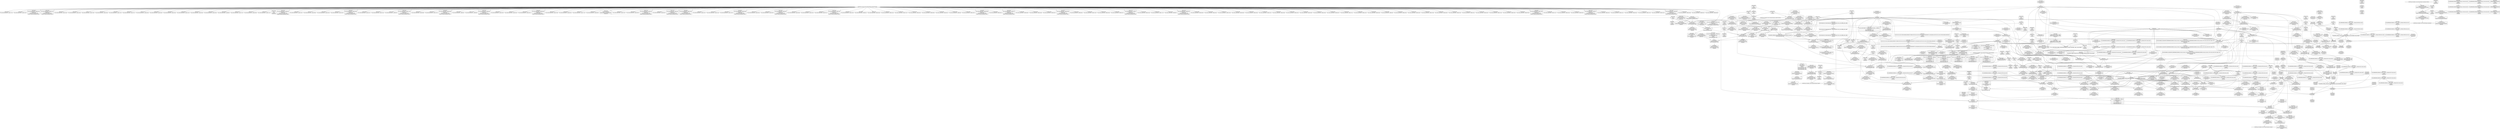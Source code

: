 digraph {
	CE0x4079760 [shape=record,shape=Mrecord,label="{CE0x4079760|232:_%struct.super_block*,_:_CRE_96,104_|*MultipleSource*|security/selinux/hooks.c,2629|Function::selinux_sb_statfs&Arg::dentry::}"]
	CE0x4050b00 [shape=record,shape=Mrecord,label="{CE0x4050b00|selinux_sb_statfs:tmp1|*SummSource*}"]
	CE0x4045680 [shape=record,shape=Mrecord,label="{CE0x4045680|selinux_sb_statfs:tmp16|security/selinux/hooks.c,2625|*SummSink*}"]
	CE0x4091820 [shape=record,shape=Mrecord,label="{CE0x4091820|avc_has_perm:ssid|Function::avc_has_perm&Arg::ssid::}"]
	CE0x405c0b0 [shape=record,shape=Mrecord,label="{CE0x405c0b0|selinux_sb_statfs:call3|security/selinux/hooks.c,2625}"]
	CE0x4034b40 [shape=record,shape=Mrecord,label="{CE0x4034b40|selinux_sb_statfs:tmp10|security/selinux/hooks.c,2625}"]
	CE0x407b9b0 [shape=record,shape=Mrecord,label="{CE0x407b9b0|232:_%struct.super_block*,_:_CRE_168,169_}"]
	CE0x4043100 [shape=record,shape=Mrecord,label="{CE0x4043100|selinux_sb_statfs:tmp19|security/selinux/hooks.c,2625|*SummSource*}"]
	CE0x40410b0 [shape=record,shape=Mrecord,label="{CE0x40410b0|cred_sid:tmp5|security/selinux/hooks.c,196|*SummSink*}"]
	CE0x405d9c0 [shape=record,shape=Mrecord,label="{CE0x405d9c0|i32_2625|*Constant*|*SummSource*}"]
	CE0x5695f20 [shape=record,shape=Mrecord,label="{CE0x5695f20|i64*_getelementptr_inbounds_(_11_x_i64_,_11_x_i64_*___llvm_gcov_ctr202,_i64_0,_i64_0)|*Constant*|*SummSource*}"]
	CE0x4075ed0 [shape=record,shape=Mrecord,label="{CE0x4075ed0|i8_10|*Constant*|*SummSink*}"]
	CE0x40421f0 [shape=record,shape=Mrecord,label="{CE0x40421f0|0:_i32,_4:_i32,_8:_i32,_12:_i32,_:_CMRE_16,20_|*MultipleSource*|security/selinux/hooks.c,196|*LoadInst*|security/selinux/hooks.c,196|security/selinux/hooks.c,197}"]
	CE0x401e880 [shape=record,shape=Mrecord,label="{CE0x401e880|232:_%struct.super_block*,_:_CRE_156,157_}"]
	CE0x405b8f0 [shape=record,shape=Mrecord,label="{CE0x405b8f0|cred_sid:cred|Function::cred_sid&Arg::cred::|*SummSource*}"]
	CE0x40d3280 [shape=record,shape=Mrecord,label="{CE0x40d3280|i64*_getelementptr_inbounds_(_2_x_i64_,_2_x_i64_*___llvm_gcov_ctr131,_i64_0,_i64_1)|*Constant*|*SummSink*}"]
	CE0x405f420 [shape=record,shape=Mrecord,label="{CE0x405f420|selinux_sb_statfs:tmp7|security/selinux/hooks.c,2625}"]
	CE0x405f1c0 [shape=record,shape=Mrecord,label="{CE0x405f1c0|selinux_sb_statfs:tmp6|security/selinux/hooks.c,2625|*SummSource*}"]
	CE0x4044c10 [shape=record,shape=Mrecord,label="{CE0x4044c10|i64_0|*Constant*}"]
	CE0x4036290 [shape=record,shape=Mrecord,label="{CE0x4036290|selinux_sb_statfs:land.lhs.true|*SummSource*}"]
	CE0x40c80c0 [shape=record,shape=Mrecord,label="{CE0x40c80c0|selinux_sb_statfs:d_sb7|security/selinux/hooks.c,2630|*SummSource*}"]
	CE0x402c310 [shape=record,shape=Mrecord,label="{CE0x402c310|selinux_sb_statfs:call|security/selinux/hooks.c,2625}"]
	CE0x40c8230 [shape=record,shape=Mrecord,label="{CE0x40c8230|selinux_sb_statfs:d_sb7|security/selinux/hooks.c,2630|*SummSink*}"]
	CE0x402d480 [shape=record,shape=Mrecord,label="{CE0x402d480|superblock_has_perm:bb|*SummSink*}"]
	CE0x407d170 [shape=record,shape=Mrecord,label="{CE0x407d170|232:_%struct.super_block*,_:_CRE_187,188_}"]
	CE0x403b730 [shape=record,shape=Mrecord,label="{CE0x403b730|i64*_getelementptr_inbounds_(_11_x_i64_,_11_x_i64_*___llvm_gcov_ctr202,_i64_0,_i64_6)|*Constant*}"]
	CE0x4040d30 [shape=record,shape=Mrecord,label="{CE0x4040d30|cred_sid:tmp5|security/selinux/hooks.c,196}"]
	CE0x4092500 [shape=record,shape=Mrecord,label="{CE0x4092500|avc_has_perm:requested|Function::avc_has_perm&Arg::requested::}"]
	CE0x40c8680 [shape=record,shape=Mrecord,label="{CE0x40c8680|selinux_sb_statfs:tmp24|*LoadInst*|security/selinux/hooks.c,2630|*SummSource*}"]
	CE0x407d3f0 [shape=record,shape=Mrecord,label="{CE0x407d3f0|232:_%struct.super_block*,_:_CRE_189,190_}"]
	CE0x40794e0 [shape=record,shape=Mrecord,label="{CE0x40794e0|232:_%struct.super_block*,_:_CRE_95,96_}"]
	CE0x4054b40 [shape=record,shape=Mrecord,label="{CE0x4054b40|i64*_getelementptr_inbounds_(_2_x_i64_,_2_x_i64_*___llvm_gcov_ctr151,_i64_0,_i64_0)|*Constant*}"]
	CE0x402e210 [shape=record,shape=Mrecord,label="{CE0x402e210|get_current:tmp4|./arch/x86/include/asm/current.h,14|*SummSink*}"]
	CE0x4079a30 [shape=record,shape=Mrecord,label="{CE0x4079a30|232:_%struct.super_block*,_:_CRE_112,144_|*MultipleSource*|security/selinux/hooks.c,2629|Function::selinux_sb_statfs&Arg::dentry::}"]
	CE0x4071620 [shape=record,shape=Mrecord,label="{CE0x4071620|_ret_%struct.task_struct*_%tmp4,_!dbg_!27714|./arch/x86/include/asm/current.h,14|*SummSink*}"]
	CE0x40722b0 [shape=record,shape=Mrecord,label="{CE0x40722b0|selinux_sb_statfs:tmp21|security/selinux/hooks.c,2625}"]
	CE0x40c9e60 [shape=record,shape=Mrecord,label="{CE0x40c9e60|superblock_has_perm:sb|Function::superblock_has_perm&Arg::sb::|*SummSink*}"]
	CE0x40c7fb0 [shape=record,shape=Mrecord,label="{CE0x40c7fb0|selinux_sb_statfs:d_sb7|security/selinux/hooks.c,2630}"]
	CE0x4081650 [shape=record,shape=Mrecord,label="{CE0x4081650|232:_%struct.super_block*,_:_CRE_308,309_}"]
	CE0x4058cb0 [shape=record,shape=Mrecord,label="{CE0x4058cb0|i64*_getelementptr_inbounds_(_11_x_i64_,_11_x_i64_*___llvm_gcov_ctr202,_i64_0,_i64_8)|*Constant*|*SummSource*}"]
	CE0x40c8ed0 [shape=record,shape=Mrecord,label="{CE0x40c8ed0|selinux_sb_statfs:call8|security/selinux/hooks.c,2630|*SummSink*}"]
	CE0x4035dc0 [shape=record,shape=Mrecord,label="{CE0x4035dc0|i64_0|*Constant*|*SummSink*}"]
	CE0x4081bd0 [shape=record,shape=Mrecord,label="{CE0x4081bd0|232:_%struct.super_block*,_:_CRE_311,312_}"]
	CE0x40ca010 [shape=record,shape=Mrecord,label="{CE0x40ca010|i32_8|*Constant*|*SummSource*}"]
	CE0x4091fc0 [shape=record,shape=Mrecord,label="{CE0x4091fc0|avc_has_perm:entry}"]
	CE0x402cb80 [shape=record,shape=Mrecord,label="{CE0x402cb80|selinux_sb_statfs:tmp8|security/selinux/hooks.c,2625|*SummSource*}"]
	CE0x40597a0 [shape=record,shape=Mrecord,label="{CE0x40597a0|i64*_getelementptr_inbounds_(_2_x_i64_,_2_x_i64_*___llvm_gcov_ctr131,_i64_0,_i64_0)|*Constant*|*SummSource*}"]
	CE0x4042fe0 [shape=record,shape=Mrecord,label="{CE0x4042fe0|i64*_getelementptr_inbounds_(_11_x_i64_,_11_x_i64_*___llvm_gcov_ctr202,_i64_0,_i64_10)|*Constant*|*SummSource*}"]
	CE0x40beb70 [shape=record,shape=Mrecord,label="{CE0x40beb70|_call_void_mcount()_#3|*SummSink*}"]
	CE0x40b2700 [shape=record,shape=Mrecord,label="{CE0x40b2700|superblock_has_perm:call|security/selinux/hooks.c,1863|*SummSource*}"]
	CE0x403ff40 [shape=record,shape=Mrecord,label="{CE0x403ff40|selinux_sb_statfs:tmp17|security/selinux/hooks.c,2625}"]
	CE0x4080550 [shape=record,shape=Mrecord,label="{CE0x4080550|232:_%struct.super_block*,_:_CRE_248,256_|*MultipleSource*|security/selinux/hooks.c,2629|Function::selinux_sb_statfs&Arg::dentry::}"]
	CE0x40424c0 [shape=record,shape=Mrecord,label="{CE0x40424c0|cred_sid:tmp6|security/selinux/hooks.c,197|*SummSource*}"]
	CE0x4088f30 [shape=record,shape=Mrecord,label="{CE0x4088f30|selinux_sb_statfs:s_root|security/selinux/hooks.c,2629}"]
	CE0x4078de0 [shape=record,shape=Mrecord,label="{CE0x4078de0|232:_%struct.super_block*,_:_CRE_90,91_}"]
	CE0x403e870 [shape=record,shape=Mrecord,label="{CE0x403e870|superblock_has_perm:bb}"]
	CE0x4034540 [shape=record,shape=Mrecord,label="{CE0x4034540|selinux_sb_statfs:tmp1}"]
	CE0x4071a80 [shape=record,shape=Mrecord,label="{CE0x4071a80|i32_78|*Constant*|*SummSink*}"]
	CE0x40773c0 [shape=record,shape=Mrecord,label="{CE0x40773c0|232:_%struct.super_block*,_:_CRE_88,89_}"]
	CE0x4071e40 [shape=record,shape=Mrecord,label="{CE0x4071e40|selinux_sb_statfs:cred4|security/selinux/hooks.c,2625}"]
	CE0x40ca3a0 [shape=record,shape=Mrecord,label="{CE0x40ca3a0|superblock_has_perm:perms|Function::superblock_has_perm&Arg::perms::}"]
	CE0x403c810 [shape=record,shape=Mrecord,label="{CE0x403c810|_call_void_lockdep_rcu_suspicious(i8*_getelementptr_inbounds_(_25_x_i8_,_25_x_i8_*_.str3,_i32_0,_i32_0),_i32_2625,_i8*_getelementptr_inbounds_(_45_x_i8_,_45_x_i8_*_.str12,_i32_0,_i32_0))_#10,_!dbg_!27728|security/selinux/hooks.c,2625|*SummSink*}"]
	CE0x405b730 [shape=record,shape=Mrecord,label="{CE0x405b730|selinux_sb_statfs:tmp20|security/selinux/hooks.c,2625|*SummSink*}"]
	CE0x405d4f0 [shape=record,shape=Mrecord,label="{CE0x405d4f0|superblock_has_perm:tmp3|*SummSink*}"]
	CE0x4078430 [shape=record,shape=Mrecord,label="{CE0x4078430|232:_%struct.super_block*,_:_CRE_56,64_|*MultipleSource*|security/selinux/hooks.c,2629|Function::selinux_sb_statfs&Arg::dentry::}"]
	CE0x4036fc0 [shape=record,shape=Mrecord,label="{CE0x4036fc0|selinux_sb_statfs:entry|*SummSink*}"]
	CE0x4088d00 [shape=record,shape=Mrecord,label="{CE0x4088d00|selinux_sb_statfs:s_root|security/selinux/hooks.c,2629|*SummSink*}"]
	CE0x4091bb0 [shape=record,shape=Mrecord,label="{CE0x4091bb0|superblock_has_perm:call2|security/selinux/hooks.c,1866|*SummSink*}"]
	CE0x40574d0 [shape=record,shape=Mrecord,label="{CE0x40574d0|i64_3|*Constant*|*SummSource*}"]
	CE0x407cb30 [shape=record,shape=Mrecord,label="{CE0x407cb30|232:_%struct.super_block*,_:_CRE_182,183_}"]
	CE0x4058e10 [shape=record,shape=Mrecord,label="{CE0x4058e10|selinux_sb_statfs:tmp1|*SummSink*}"]
	CE0x40386a0 [shape=record,shape=Mrecord,label="{CE0x40386a0|selinux_sb_statfs:tmp5|security/selinux/hooks.c,2625|*SummSink*}"]
	CE0x4057590 [shape=record,shape=Mrecord,label="{CE0x4057590|selinux_sb_statfs:tmp2|*SummSource*}"]
	CE0x4054bb0 [shape=record,shape=Mrecord,label="{CE0x4054bb0|i64*_getelementptr_inbounds_(_2_x_i64_,_2_x_i64_*___llvm_gcov_ctr151,_i64_0,_i64_0)|*Constant*|*SummSource*}"]
	CE0x40c3090 [shape=record,shape=Mrecord,label="{CE0x40c3090|avc_has_perm:tsid|Function::avc_has_perm&Arg::tsid::}"]
	CE0x4071580 [shape=record,shape=Mrecord,label="{CE0x4071580|_ret_%struct.task_struct*_%tmp4,_!dbg_!27714|./arch/x86/include/asm/current.h,14}"]
	CE0x40c9070 [shape=record,shape=Mrecord,label="{CE0x40c9070|GLOBAL:superblock_has_perm|*Constant*|*SummSource*}"]
	CE0x4044d10 [shape=record,shape=Mrecord,label="{CE0x4044d10|selinux_sb_statfs:tmp4|security/selinux/hooks.c,2625}"]
	CE0x407fe70 [shape=record,shape=Mrecord,label="{CE0x407fe70|232:_%struct.super_block*,_:_CRE_223,224_}"]
	CE0x4028e30 [shape=record,shape=Mrecord,label="{CE0x4028e30|i64*_getelementptr_inbounds_(_2_x_i64_,_2_x_i64_*___llvm_gcov_ctr131,_i64_0,_i64_1)|*Constant*}"]
	CE0x4037620 [shape=record,shape=Mrecord,label="{CE0x4037620|i64*_getelementptr_inbounds_(_11_x_i64_,_11_x_i64_*___llvm_gcov_ctr202,_i64_0,_i64_6)|*Constant*|*SummSink*}"]
	CE0x4053920 [shape=record,shape=Mrecord,label="{CE0x4053920|cred_sid:tmp}"]
	CE0x40c1440 [shape=record,shape=Mrecord,label="{CE0x40c1440|superblock_has_perm:tmp5|security/selinux/hooks.c,1865}"]
	CE0x40c9880 [shape=record,shape=Mrecord,label="{CE0x40c9880|superblock_has_perm:cred|Function::superblock_has_perm&Arg::cred::|*SummSource*}"]
	CE0x4070980 [shape=record,shape=Mrecord,label="{CE0x4070980|GLOBAL:get_current|*Constant*|*SummSource*}"]
	CE0x403ffb0 [shape=record,shape=Mrecord,label="{CE0x403ffb0|selinux_sb_statfs:tmp17|security/selinux/hooks.c,2625|*SummSource*}"]
	"CONST[source:0(mediator),value:2(dynamic)][purpose:{subject}][SrcIdx:3]"
	CE0x401ed80 [shape=record,shape=Mrecord,label="{CE0x401ed80|232:_%struct.super_block*,_:_CRE_160,161_}"]
	CE0x4035d50 [shape=record,shape=Mrecord,label="{CE0x4035d50|i64_0|*Constant*|*SummSource*}"]
	CE0x402a8a0 [shape=record,shape=Mrecord,label="{CE0x402a8a0|selinux_sb_statfs:tmp12|security/selinux/hooks.c,2625|*SummSource*}"]
	CE0x4072430 [shape=record,shape=Mrecord,label="{CE0x4072430|selinux_sb_statfs:tmp21|security/selinux/hooks.c,2625|*SummSink*}"]
	CE0x4071030 [shape=record,shape=Mrecord,label="{CE0x4071030|get_current:entry|*SummSource*}"]
	CE0x40b6740 [shape=record,shape=Mrecord,label="{CE0x40b6740|_ret_i32_%call8,_!dbg_!27749|security/selinux/hooks.c,2630|*SummSource*}"]
	CE0x4041620 [shape=record,shape=Mrecord,label="{CE0x4041620|cred_sid:sid|security/selinux/hooks.c,197}"]
	CE0x40267b0 [shape=record,shape=Mrecord,label="{CE0x40267b0|selinux_sb_statfs:tmp|*SummSink*}"]
	CE0x40b2190 [shape=record,shape=Mrecord,label="{CE0x40b2190|cred_sid:cred|Function::cred_sid&Arg::cred::}"]
	CE0x405e7b0 [shape=record,shape=Mrecord,label="{CE0x405e7b0|_call_void_mcount()_#3}"]
	CE0x40d4b80 [shape=record,shape=Mrecord,label="{CE0x40d4b80|superblock_has_perm:tmp4|*LoadInst*|security/selinux/hooks.c,1865|*SummSink*}"]
	CE0x4026d00 [shape=record,shape=Mrecord,label="{CE0x4026d00|selinux_sb_statfs:land.lhs.true2}"]
	CE0x4076760 [shape=record,shape=Mrecord,label="{CE0x4076760|selinux_sb_statfs:dentry|Function::selinux_sb_statfs&Arg::dentry::}"]
	CE0x40c7c00 [shape=record,shape=Mrecord,label="{CE0x40c7c00|selinux_sb_statfs:dentry6|security/selinux/hooks.c,2629|*SummSource*}"]
	CE0x40774c0 [shape=record,shape=Mrecord,label="{CE0x40774c0|selinux_sb_statfs:d_sb|security/selinux/hooks.c,2629}"]
	CE0x40be7e0 [shape=record,shape=Mrecord,label="{CE0x40be7e0|cred_sid:tmp3|*SummSink*}"]
	CE0x40c67c0 [shape=record,shape=Mrecord,label="{CE0x40c67c0|%struct.task_struct*_(%struct.task_struct**)*_asm_movq_%gs:$_1:P_,$0_,_r,im,_dirflag_,_fpsr_,_flags_}"]
	CE0x4071ee0 [shape=record,shape=Mrecord,label="{CE0x4071ee0|selinux_sb_statfs:cred4|security/selinux/hooks.c,2625|*SummSource*}"]
	CE0x40810f0 [shape=record,shape=Mrecord,label="{CE0x40810f0|232:_%struct.super_block*,_:_CRE_296,304_|*MultipleSource*|security/selinux/hooks.c,2629|Function::selinux_sb_statfs&Arg::dentry::}"]
	CE0x4029050 [shape=record,shape=Mrecord,label="{CE0x4029050|cred_sid:tmp1|*SummSink*}"]
	CE0x407ddf0 [shape=record,shape=Mrecord,label="{CE0x407ddf0|232:_%struct.super_block*,_:_CRE_197,198_}"]
	CE0x40c86f0 [shape=record,shape=Mrecord,label="{CE0x40c86f0|selinux_sb_statfs:tmp24|*LoadInst*|security/selinux/hooks.c,2630|*SummSink*}"]
	CE0x4081950 [shape=record,shape=Mrecord,label="{CE0x4081950|232:_%struct.super_block*,_:_CRE_309,310_}"]
	CE0x407c4f0 [shape=record,shape=Mrecord,label="{CE0x407c4f0|232:_%struct.super_block*,_:_CRE_177,178_}"]
	CE0x405c820 [shape=record,shape=Mrecord,label="{CE0x405c820|GLOBAL:cred_sid|*Constant*}"]
	CE0x40411f0 [shape=record,shape=Mrecord,label="{CE0x40411f0|i32_1|*Constant*}"]
	CE0x40d4990 [shape=record,shape=Mrecord,label="{CE0x40d4990|superblock_has_perm:tmp4|*LoadInst*|security/selinux/hooks.c,1865|*SummSource*}"]
	CE0x4040490 [shape=record,shape=Mrecord,label="{CE0x4040490|selinux_sb_statfs:tmp18|security/selinux/hooks.c,2625|*SummSource*}"]
	CE0x40814d0 [shape=record,shape=Mrecord,label="{CE0x40814d0|232:_%struct.super_block*,_:_CRE_306,307_}"]
	CE0x403b630 [shape=record,shape=Mrecord,label="{CE0x403b630|i64_4|*Constant*|*SummSink*}"]
	CE0x407d670 [shape=record,shape=Mrecord,label="{CE0x407d670|232:_%struct.super_block*,_:_CRE_191,192_}"]
	CE0x40b03f0 [shape=record,shape=Mrecord,label="{CE0x40b03f0|selinux_sb_statfs:tmp23|security/selinux/hooks.c,2629|*SummSource*}"]
	CE0x4039430 [shape=record,shape=Mrecord,label="{CE0x4039430|selinux_sb_statfs:tmp13|security/selinux/hooks.c,2625|*SummSource*}"]
	CE0x40b3ce0 [shape=record,shape=Mrecord,label="{CE0x40b3ce0|superblock_has_perm:ad|Function::superblock_has_perm&Arg::ad::}"]
	CE0x407e6b0 [shape=record,shape=Mrecord,label="{CE0x407e6b0|232:_%struct.super_block*,_:_CRE_204,205_}"]
	CE0x4088bb0 [shape=record,shape=Mrecord,label="{CE0x4088bb0|i32_12|*Constant*|*SummSink*}"]
	CE0x403c0e0 [shape=record,shape=Mrecord,label="{CE0x403c0e0|i8_1|*Constant*|*SummSink*}"]
	CE0x40c2fd0 [shape=record,shape=Mrecord,label="{CE0x40c2fd0|avc_has_perm:ssid|Function::avc_has_perm&Arg::ssid::|*SummSink*}"]
	CE0x4072b50 [shape=record,shape=Mrecord,label="{CE0x4072b50|selinux_sb_statfs:type|security/selinux/hooks.c,2628|*SummSource*}"]
	CE0x40b65e0 [shape=record,shape=Mrecord,label="{CE0x40b65e0|superblock_has_perm:perms|Function::superblock_has_perm&Arg::perms::|*SummSink*}"]
	CE0x40b2c20 [shape=record,shape=Mrecord,label="{CE0x40b2c20|cred_sid:entry|*SummSource*}"]
	CE0x4077e30 [shape=record,shape=Mrecord,label="{CE0x4077e30|232:_%struct.super_block*,_:_CRE_24,40_|*MultipleSource*|security/selinux/hooks.c,2629|Function::selinux_sb_statfs&Arg::dentry::}"]
	CE0x407d030 [shape=record,shape=Mrecord,label="{CE0x407d030|232:_%struct.super_block*,_:_CRE_186,187_}"]
	CE0x4020450 [shape=record,shape=Mrecord,label="{CE0x4020450|i8*_getelementptr_inbounds_(_25_x_i8_,_25_x_i8_*_.str3,_i32_0,_i32_0)|*Constant*|*SummSink*}"]
	CE0x40b2940 [shape=record,shape=Mrecord,label="{CE0x40b2940|GLOBAL:cred_sid|*Constant*|*SummSource*}"]
	CE0x403fb10 [shape=record,shape=Mrecord,label="{CE0x403fb10|i64*_getelementptr_inbounds_(_11_x_i64_,_11_x_i64_*___llvm_gcov_ctr202,_i64_0,_i64_9)|*Constant*|*SummSink*}"]
	CE0x4077ab0 [shape=record,shape=Mrecord,label="{CE0x4077ab0|232:_%struct.super_block*,_:_CRE_16,24_|*MultipleSource*|security/selinux/hooks.c,2629|Function::selinux_sb_statfs&Arg::dentry::}"]
	CE0x40800f0 [shape=record,shape=Mrecord,label="{CE0x40800f0|232:_%struct.super_block*,_:_CRE_224,232_|*MultipleSource*|security/selinux/hooks.c,2629|Function::selinux_sb_statfs&Arg::dentry::}"]
	CE0x40364f0 [shape=record,shape=Mrecord,label="{CE0x40364f0|i32_1|*Constant*|*SummSink*}"]
	CE0x407f0b0 [shape=record,shape=Mrecord,label="{CE0x407f0b0|232:_%struct.super_block*,_:_CRE_212,213_}"]
	CE0x4038820 [shape=record,shape=Mrecord,label="{CE0x4038820|selinux_sb_statfs:tmp6|security/selinux/hooks.c,2625}"]
	CE0x405bed0 [shape=record,shape=Mrecord,label="{CE0x405bed0|i32_16|*Constant*|*SummSink*}"]
	CE0x4091690 [shape=record,shape=Mrecord,label="{CE0x4091690|avc_has_perm:entry|*SummSink*}"]
	CE0x40c8d50 [shape=record,shape=Mrecord,label="{CE0x40c8d50|selinux_sb_statfs:call8|security/selinux/hooks.c,2630|*SummSource*}"]
	CE0x40423d0 [shape=record,shape=Mrecord,label="{CE0x40423d0|cred_sid:tmp6|security/selinux/hooks.c,197}"]
	CE0x40c9c30 [shape=record,shape=Mrecord,label="{CE0x40c9c30|superblock_has_perm:sb|Function::superblock_has_perm&Arg::sb::}"]
	CE0x4026dd0 [shape=record,shape=Mrecord,label="{CE0x4026dd0|selinux_sb_statfs:land.lhs.true2|*SummSource*}"]
	CE0x40b0380 [shape=record,shape=Mrecord,label="{CE0x40b0380|selinux_sb_statfs:tmp23|security/selinux/hooks.c,2629|*SummSink*}"]
	CE0x4076560 [shape=record,shape=Mrecord,label="{CE0x4076560|232:_%struct.super_block*,_:_CRE_151,152_}"]
	CE0x40324e0 [shape=record,shape=Mrecord,label="{CE0x40324e0|selinux_sb_statfs:if.then|*SummSink*}"]
	CE0x54ec790 [shape=record,shape=Mrecord,label="{CE0x54ec790|selinux_sb_statfs:if.end|*SummSource*}"]
	CE0x40ae900 [shape=record,shape=Mrecord,label="{CE0x40ae900|selinux_sb_statfs:u|security/selinux/hooks.c,2629}"]
	CE0x4082710 [shape=record,shape=Mrecord,label="{CE0x4082710|selinux_sb_statfs:tmp22|*LoadInst*|security/selinux/hooks.c,2629}"]
	CE0x559b3a0 [shape=record,shape=Mrecord,label="{CE0x559b3a0|selinux_sb_statfs:tmp3|*SummSink*}"]
	CE0x402f440 [shape=record,shape=Mrecord,label="{CE0x402f440|GLOBAL:selinux_sb_statfs.__warned|Global_var:selinux_sb_statfs.__warned|*SummSink*}"]
	CE0x4055bf0 [shape=record,shape=Mrecord,label="{CE0x4055bf0|get_current:tmp3|*SummSink*}"]
	CE0x40c7030 [shape=record,shape=Mrecord,label="{CE0x40c7030|i32_16|*Constant*}"]
	CE0x4093220 [shape=record,shape=Mrecord,label="{CE0x4093220|cred_sid:bb}"]
	CE0x40c2000 [shape=record,shape=Mrecord,label="{CE0x40c2000|superblock_has_perm:sid1|security/selinux/hooks.c,1866|*SummSink*}"]
	CE0x402a660 [shape=record,shape=Mrecord,label="{CE0x402a660|selinux_sb_statfs:tmp12|security/selinux/hooks.c,2625}"]
	CE0x4079fa0 [shape=record,shape=Mrecord,label="{CE0x4079fa0|232:_%struct.super_block*,_:_CRE_147,148_}"]
	CE0x4080d10 [shape=record,shape=Mrecord,label="{CE0x4080d10|232:_%struct.super_block*,_:_CRE_280,288_|*MultipleSource*|security/selinux/hooks.c,2629|Function::selinux_sb_statfs&Arg::dentry::}"]
	CE0x4044730 [shape=record,shape=Mrecord,label="{CE0x4044730|i64*_getelementptr_inbounds_(_2_x_i64_,_2_x_i64_*___llvm_gcov_ctr151,_i64_0,_i64_1)|*Constant*|*SummSink*}"]
	CE0x407e1b0 [shape=record,shape=Mrecord,label="{CE0x407e1b0|232:_%struct.super_block*,_:_CRE_200,201_}"]
	CE0x405b9c0 [shape=record,shape=Mrecord,label="{CE0x405b9c0|cred_sid:cred|Function::cred_sid&Arg::cred::|*SummSink*}"]
	CE0x401eb00 [shape=record,shape=Mrecord,label="{CE0x401eb00|232:_%struct.super_block*,_:_CRE_158,159_}"]
	CE0x40c2d50 [shape=record,shape=Mrecord,label="{CE0x40c2d50|superblock_has_perm:tmp6|security/selinux/hooks.c,1866|*SummSource*}"]
	CE0x40c7490 [shape=record,shape=Mrecord,label="{CE0x40c7490|superblock_has_perm:s_security|security/selinux/hooks.c,1865|*SummSink*}"]
	CE0x40c1720 [shape=record,shape=Mrecord,label="{CE0x40c1720|superblock_has_perm:tmp5|security/selinux/hooks.c,1865|*SummSink*}"]
	CE0x4078060 [shape=record,shape=Mrecord,label="{CE0x4078060|232:_%struct.super_block*,_:_CRE_40,48_|*MultipleSource*|security/selinux/hooks.c,2629|Function::selinux_sb_statfs&Arg::dentry::}"]
	CE0x4020610 [shape=record,shape=Mrecord,label="{CE0x4020610|selinux_sb_statfs:land.lhs.true2|*SummSink*}"]
	CE0x4028540 [shape=record,shape=Mrecord,label="{CE0x4028540|i32_0|*Constant*|*SummSource*}"]
	CE0x407df30 [shape=record,shape=Mrecord,label="{CE0x407df30|232:_%struct.super_block*,_:_CRE_198,199_}"]
	CE0x40be8a0 [shape=record,shape=Mrecord,label="{CE0x40be8a0|_call_void_mcount()_#3}"]
	CE0x4081e50 [shape=record,shape=Mrecord,label="{CE0x4081e50|232:_%struct.super_block*,_:_CRE_313,314_}"]
	CE0x4031b10 [shape=record,shape=Mrecord,label="{CE0x4031b10|i64_5|*Constant*|*SummSource*}"]
	CE0x4035320 [shape=record,shape=Mrecord,label="{CE0x4035320|selinux_sb_statfs:tmp5|security/selinux/hooks.c,2625}"]
	CE0x4091eb0 [shape=record,shape=Mrecord,label="{CE0x4091eb0|i32_(i32,_i32,_i16,_i32,_%struct.common_audit_data*)*_bitcast_(i32_(i32,_i32,_i16,_i32,_%struct.common_audit_data.495*)*_avc_has_perm_to_i32_(i32,_i32,_i16,_i32,_%struct.common_audit_data*)*)|*Constant*|*SummSink*}"]
	CE0x40319a0 [shape=record,shape=Mrecord,label="{CE0x40319a0|selinux_sb_statfs:tobool1|security/selinux/hooks.c,2625|*SummSink*}"]
	CE0x40bfec0 [shape=record,shape=Mrecord,label="{CE0x40bfec0|superblock_has_perm:perms|Function::superblock_has_perm&Arg::perms::|*SummSource*}"]
	CE0x4071c50 [shape=record,shape=Mrecord,label="{CE0x4071c50|COLLAPSED:_GCMRE_current_task_external_global_%struct.task_struct*:_elem_0::|security/selinux/hooks.c,2625}"]
	CE0x40d3bf0 [shape=record,shape=Mrecord,label="{CE0x40d3bf0|cred_sid:security|security/selinux/hooks.c,196|*SummSource*}"]
	CE0x4028280 [shape=record,shape=Mrecord,label="{CE0x4028280|selinux_sb_statfs:call|security/selinux/hooks.c,2625|*SummSource*}"]
	CE0x4034ce0 [shape=record,shape=Mrecord,label="{CE0x4034ce0|selinux_sb_statfs:tmp10|security/selinux/hooks.c,2625|*SummSink*}"]
	CE0x40d4130 [shape=record,shape=Mrecord,label="{CE0x40d4130|cred_sid:tmp4|*LoadInst*|security/selinux/hooks.c,196|*SummSource*}"]
	CE0x53bb570 [shape=record,shape=Mrecord,label="{CE0x53bb570|i64*_getelementptr_inbounds_(_11_x_i64_,_11_x_i64_*___llvm_gcov_ctr202,_i64_0,_i64_0)|*Constant*}"]
	CE0x402ad80 [shape=record,shape=Mrecord,label="{CE0x402ad80|selinux_sb_statfs:land.lhs.true|*SummSink*}"]
	CE0x40b2d60 [shape=record,shape=Mrecord,label="{CE0x40b2d60|cred_sid:entry|*SummSink*}"]
	CE0x4093070 [shape=record,shape=Mrecord,label="{CE0x4093070|i64*_getelementptr_inbounds_(_2_x_i64_,_2_x_i64_*___llvm_gcov_ctr131,_i64_0,_i64_0)|*Constant*}"]
	CE0x4081a90 [shape=record,shape=Mrecord,label="{CE0x4081a90|232:_%struct.super_block*,_:_CRE_310,311_}"]
	CE0x4055890 [shape=record,shape=Mrecord,label="{CE0x4055890|get_current:tmp|*SummSink*}"]
	CE0x4029f50 [shape=record,shape=Mrecord,label="{CE0x4029f50|superblock_has_perm:tmp1|*SummSource*}"]
	CE0x4038390 [shape=record,shape=Mrecord,label="{CE0x4038390|selinux_sb_statfs:entry|*SummSource*}"]
	CE0x4078810 [shape=record,shape=Mrecord,label="{CE0x4078810|232:_%struct.super_block*,_:_CRE_72,80_|*MultipleSource*|security/selinux/hooks.c,2629|Function::selinux_sb_statfs&Arg::dentry::}"]
	CE0x4055cb0 [shape=record,shape=Mrecord,label="{CE0x4055cb0|_call_void_mcount()_#3}"]
	CE0x40c2ed0 [shape=record,shape=Mrecord,label="{CE0x40c2ed0|avc_has_perm:ssid|Function::avc_has_perm&Arg::ssid::|*SummSource*}"]
	CE0x40820d0 [shape=record,shape=Mrecord,label="{CE0x40820d0|232:_%struct.super_block*,_:_CRE_315,316_}"]
	CE0x4085040 [shape=record,shape=Mrecord,label="{CE0x4085040|96:_%struct.dentry*,_272:_i8*,_:_CRE_272,280_|*MultipleSource*|security/selinux/hooks.c,2629|*LoadInst*|security/selinux/hooks.c,2629}"]
	"CONST[source:0(mediator),value:2(dynamic)][purpose:{object}]"
	CE0x4071370 [shape=record,shape=Mrecord,label="{CE0x4071370|_ret_%struct.task_struct*_%tmp4,_!dbg_!27714|./arch/x86/include/asm/current.h,14|*SummSource*}"]
	CE0x559b140 [shape=record,shape=Mrecord,label="{CE0x559b140|selinux_sb_statfs:tmp3}"]
	CE0x4041ff0 [shape=record,shape=Mrecord,label="{CE0x4041ff0|0:_i32,_4:_i32,_8:_i32,_12:_i32,_:_CMRE_12,16_|*MultipleSource*|security/selinux/hooks.c,196|*LoadInst*|security/selinux/hooks.c,196|security/selinux/hooks.c,197}"]
	CE0x4078fd0 [shape=record,shape=Mrecord,label="{CE0x4078fd0|232:_%struct.super_block*,_:_CRE_91,92_}"]
	CE0x4029a60 [shape=record,shape=Mrecord,label="{CE0x4029a60|i32_0|*Constant*|*SummSink*}"]
	CE0x4076e30 [shape=record,shape=Mrecord,label="{CE0x4076e30|i32_9|*Constant*|*SummSource*}"]
	CE0x4056a00 [shape=record,shape=Mrecord,label="{CE0x4056a00|get_current:tmp1|*SummSource*}"]
	CE0x40c8820 [shape=record,shape=Mrecord,label="{CE0x40c8820|GLOBAL:superblock_has_perm|*Constant*}"]
	CE0x403f980 [shape=record,shape=Mrecord,label="{CE0x403f980|i64*_getelementptr_inbounds_(_11_x_i64_,_11_x_i64_*___llvm_gcov_ctr202,_i64_0,_i64_9)|*Constant*|*SummSource*}"]
	CE0x4055af0 [shape=record,shape=Mrecord,label="{CE0x4055af0|get_current:tmp3|*SummSource*}"]
	CE0x40b2810 [shape=record,shape=Mrecord,label="{CE0x40b2810|superblock_has_perm:call|security/selinux/hooks.c,1863|*SummSink*}"]
	CE0x401ec40 [shape=record,shape=Mrecord,label="{CE0x401ec40|232:_%struct.super_block*,_:_CRE_159,160_}"]
	CE0x4025760 [shape=record,shape=Mrecord,label="{CE0x4025760|selinux_sb_statfs:tmp8|security/selinux/hooks.c,2625|*SummSink*}"]
	CE0x4029d80 [shape=record,shape=Mrecord,label="{CE0x4029d80|i64_3|*Constant*}"]
	CE0x4081d10 [shape=record,shape=Mrecord,label="{CE0x4081d10|232:_%struct.super_block*,_:_CRE_312,313_}"]
	CE0x40c71b0 [shape=record,shape=Mrecord,label="{CE0x40c71b0|i32_16|*Constant*|*SummSource*}"]
	CE0x4082850 [shape=record,shape=Mrecord,label="{CE0x4082850|selinux_sb_statfs:tmp22|*LoadInst*|security/selinux/hooks.c,2629|*SummSource*}"]
	CE0x402c1e0 [shape=record,shape=Mrecord,label="{CE0x402c1e0|i32_0|*Constant*}"]
	CE0x407c270 [shape=record,shape=Mrecord,label="{CE0x407c270|232:_%struct.super_block*,_:_CRE_175,176_}"]
	CE0x4035090 [shape=record,shape=Mrecord,label="{CE0x4035090|selinux_sb_statfs:tmp4|security/selinux/hooks.c,2625|*SummSource*}"]
	CE0x4082990 [shape=record,shape=Mrecord,label="{CE0x4082990|selinux_sb_statfs:tmp22|*LoadInst*|security/selinux/hooks.c,2629|*SummSink*}"]
	CE0x40432f0 [shape=record,shape=Mrecord,label="{CE0x40432f0|selinux_sb_statfs:tmp20|security/selinux/hooks.c,2625}"]
	CE0x40d2a80 [shape=record,shape=Mrecord,label="{CE0x40d2a80|cred_sid:tmp1|*SummSource*}"]
	CE0x4041810 [shape=record,shape=Mrecord,label="{CE0x4041810|cred_sid:sid|security/selinux/hooks.c,197|*SummSource*}"]
	CE0x407b730 [shape=record,shape=Mrecord,label="{CE0x407b730|232:_%struct.super_block*,_:_CRE_166,167_}"]
	CE0x40812e0 [shape=record,shape=Mrecord,label="{CE0x40812e0|232:_%struct.super_block*,_:_CRE_305,306_}"]
	CE0x401f610 [shape=record,shape=Mrecord,label="{CE0x401f610|COLLAPSED:_GCMRE___llvm_gcov_ctr98_internal_global_2_x_i64_zeroinitializer:_elem_0:default:}"]
	CE0x40b7c00 [shape=record,shape=Mrecord,label="{CE0x40b7c00|i64*_getelementptr_inbounds_(_2_x_i64_,_2_x_i64_*___llvm_gcov_ctr98,_i64_0,_i64_0)|*Constant*}"]
	CE0x402ee40 [shape=record,shape=Mrecord,label="{CE0x402ee40|selinux_sb_statfs:tmp7|security/selinux/hooks.c,2625|*SummSource*}"]
	CE0x405e2c0 [shape=record,shape=Mrecord,label="{CE0x405e2c0|i8*_getelementptr_inbounds_(_45_x_i8_,_45_x_i8_*_.str12,_i32_0,_i32_0)|*Constant*|*SummSink*}"]
	CE0x402ab80 [shape=record,shape=Mrecord,label="{CE0x402ab80|i32_1|*Constant*|*SummSource*}"]
	CE0x402a9d0 [shape=record,shape=Mrecord,label="{CE0x402a9d0|selinux_sb_statfs:tmp12|security/selinux/hooks.c,2625|*SummSink*}"]
	CE0x40b0200 [shape=record,shape=Mrecord,label="{CE0x40b0200|selinux_sb_statfs:tmp23|security/selinux/hooks.c,2629}"]
	CE0x407baf0 [shape=record,shape=Mrecord,label="{CE0x407baf0|232:_%struct.super_block*,_:_CRE_169,170_}"]
	CE0x4032340 [shape=record,shape=Mrecord,label="{CE0x4032340|selinux_sb_statfs:land.lhs.true}"]
	CE0x403c380 [shape=record,shape=Mrecord,label="{CE0x403c380|_call_void_lockdep_rcu_suspicious(i8*_getelementptr_inbounds_(_25_x_i8_,_25_x_i8_*_.str3,_i32_0,_i32_0),_i32_2625,_i8*_getelementptr_inbounds_(_45_x_i8_,_45_x_i8_*_.str12,_i32_0,_i32_0))_#10,_!dbg_!27728|security/selinux/hooks.c,2625}"]
	CE0x403b1b0 [shape=record,shape=Mrecord,label="{CE0x403b1b0|selinux_sb_statfs:tmp9|security/selinux/hooks.c,2625|*SummSink*}"]
	CE0x4091a50 [shape=record,shape=Mrecord,label="{CE0x4091a50|superblock_has_perm:call2|security/selinux/hooks.c,1866}"]
	CE0x4079260 [shape=record,shape=Mrecord,label="{CE0x4079260|232:_%struct.super_block*,_:_CRE_93,94_}"]
	CE0x407f830 [shape=record,shape=Mrecord,label="{CE0x407f830|232:_%struct.super_block*,_:_CRE_218,219_}"]
	"CONST[source:0(mediator),value:0(static)][purpose:{operation}][SrcIdx:1]"
	CE0x405c6f0 [shape=record,shape=Mrecord,label="{CE0x405c6f0|_call_void_mcount()_#3|*SummSink*}"]
	CE0x405c420 [shape=record,shape=Mrecord,label="{CE0x405c420|selinux_sb_statfs:call3|security/selinux/hooks.c,2625|*SummSource*}"]
	CE0x40c3800 [shape=record,shape=Mrecord,label="{CE0x40c3800|i16_5|*Constant*|*SummSink*}"]
	CE0x40d3fb0 [shape=record,shape=Mrecord,label="{CE0x40d3fb0|cred_sid:tmp4|*LoadInst*|security/selinux/hooks.c,196}"]
	CE0x405d240 [shape=record,shape=Mrecord,label="{CE0x405d240|superblock_has_perm:tmp3}"]
	CE0x403fb80 [shape=record,shape=Mrecord,label="{CE0x403fb80|GLOBAL:get_current|*Constant*}"]
	CE0x403b320 [shape=record,shape=Mrecord,label="{CE0x403b320|i64_4|*Constant*}"]
	CE0x4080f00 [shape=record,shape=Mrecord,label="{CE0x4080f00|232:_%struct.super_block*,_:_CRE_288,296_|*MultipleSource*|security/selinux/hooks.c,2629|Function::selinux_sb_statfs&Arg::dentry::}"]
	CE0x4088ac0 [shape=record,shape=Mrecord,label="{CE0x4088ac0|i32_12|*Constant*|*SummSource*}"]
	CE0x407fab0 [shape=record,shape=Mrecord,label="{CE0x407fab0|232:_%struct.super_block*,_:_CRE_220,221_}"]
	CE0x4078620 [shape=record,shape=Mrecord,label="{CE0x4078620|232:_%struct.super_block*,_:_CRE_64,72_|*MultipleSource*|security/selinux/hooks.c,2629|Function::selinux_sb_statfs&Arg::dentry::}"]
	CE0x40be360 [shape=record,shape=Mrecord,label="{CE0x40be360|cred_sid:tmp2|*SummSink*}"]
	CE0x4032160 [shape=record,shape=Mrecord,label="{CE0x4032160|superblock_has_perm:bb|*SummSource*}"]
	CE0x40297e0 [shape=record,shape=Mrecord,label="{CE0x40297e0|cred_sid:tmp|*SummSink*}"]
	CE0x4075b90 [shape=record,shape=Mrecord,label="{CE0x4075b90|i8_10|*Constant*}"]
	CE0x405f720 [shape=record,shape=Mrecord,label="{CE0x405f720|selinux_sb_statfs:do.end|*SummSource*}"]
	CE0x4059960 [shape=record,shape=Mrecord,label="{CE0x4059960|i64*_getelementptr_inbounds_(_2_x_i64_,_2_x_i64_*___llvm_gcov_ctr131,_i64_0,_i64_0)|*Constant*|*SummSink*}"]
	CE0x407ffb0 [shape=record,shape=Mrecord,label="{CE0x407ffb0|232:_%struct.super_block*,_:_CRE_304,305_}"]
	CE0x4092300 [shape=record,shape=Mrecord,label="{CE0x4092300|avc_has_perm:tclass|Function::avc_has_perm&Arg::tclass::|*SummSink*}"]
	CE0x4041a80 [shape=record,shape=Mrecord,label="{CE0x4041a80|0:_i32,_4:_i32,_8:_i32,_12:_i32,_:_CMRE_0,4_|*MultipleSource*|security/selinux/hooks.c,196|*LoadInst*|security/selinux/hooks.c,196|security/selinux/hooks.c,197}"]
	CE0x40ca550 [shape=record,shape=Mrecord,label="{CE0x40ca550|_ret_i32_%call2,_!dbg_!27722|security/selinux/hooks.c,1866}"]
	CE0x4076ff0 [shape=record,shape=Mrecord,label="{CE0x4076ff0|i32_9|*Constant*|*SummSink*}"]
	CE0x40457f0 [shape=record,shape=Mrecord,label="{CE0x40457f0|i8_1|*Constant*|*SummSource*}"]
	CE0x40c9380 [shape=record,shape=Mrecord,label="{CE0x40c9380|superblock_has_perm:entry|*SummSource*}"]
	CE0x40b6ca0 [shape=record,shape=Mrecord,label="{CE0x40b6ca0|get_current:bb|*SummSink*}"]
	CE0x4029fc0 [shape=record,shape=Mrecord,label="{CE0x4029fc0|superblock_has_perm:tmp1|*SummSink*}"]
	CE0x40c3290 [shape=record,shape=Mrecord,label="{CE0x40c3290|avc_has_perm:tsid|Function::avc_has_perm&Arg::tsid::|*SummSource*}"]
	CE0x40b6b70 [shape=record,shape=Mrecord,label="{CE0x40b6b70|get_current:bb|*SummSource*}"]
	CE0x407b4b0 [shape=record,shape=Mrecord,label="{CE0x407b4b0|232:_%struct.super_block*,_:_CRE_164,165_}"]
	CE0x407c8b0 [shape=record,shape=Mrecord,label="{CE0x407c8b0|232:_%struct.super_block*,_:_CRE_180,181_}"]
	CE0x4080740 [shape=record,shape=Mrecord,label="{CE0x4080740|232:_%struct.super_block*,_:_CRE_256,264_|*MultipleSource*|security/selinux/hooks.c,2629|Function::selinux_sb_statfs&Arg::dentry::}"]
	CE0x407e930 [shape=record,shape=Mrecord,label="{CE0x407e930|232:_%struct.super_block*,_:_CRE_206,207_}"]
	CE0x405c550 [shape=record,shape=Mrecord,label="{CE0x405c550|selinux_sb_statfs:call3|security/selinux/hooks.c,2625|*SummSink*}"]
	CE0x401e9c0 [shape=record,shape=Mrecord,label="{CE0x401e9c0|232:_%struct.super_block*,_:_CRE_157,158_}"]
	CE0x407e430 [shape=record,shape=Mrecord,label="{CE0x407e430|232:_%struct.super_block*,_:_CRE_202,203_}"]
	CE0x403d170 [shape=record,shape=Mrecord,label="{CE0x403d170|GLOBAL:lockdep_rcu_suspicious|*Constant*}"]
	CE0x559b300 [shape=record,shape=Mrecord,label="{CE0x559b300|selinux_sb_statfs:tmp3|*SummSource*}"]
	CE0x40c1a90 [shape=record,shape=Mrecord,label="{CE0x40c1a90|superblock_has_perm:sid1|security/selinux/hooks.c,1866|*SummSource*}"]
	CE0x4058ef0 [shape=record,shape=Mrecord,label="{CE0x4058ef0|i64*_getelementptr_inbounds_(_2_x_i64_,_2_x_i64_*___llvm_gcov_ctr98,_i64_0,_i64_1)|*Constant*|*SummSource*}"]
	CE0x4026c50 [shape=record,shape=Mrecord,label="{CE0x4026c50|selinux_sb_statfs:bb}"]
	CE0x407f5b0 [shape=record,shape=Mrecord,label="{CE0x407f5b0|232:_%struct.super_block*,_:_CRE_216,217_}"]
	CE0x40777f0 [shape=record,shape=Mrecord,label="{CE0x40777f0|232:_%struct.super_block*,_:_CRE_0,4_|*MultipleSource*|security/selinux/hooks.c,2629|Function::selinux_sb_statfs&Arg::dentry::}"]
	CE0x4076a90 [shape=record,shape=Mrecord,label="{CE0x4076a90|232:_%struct.super_block*,_:_CRE_152,153_}"]
	CE0x4092990 [shape=record,shape=Mrecord,label="{CE0x4092990|avc_has_perm:auditdata|Function::avc_has_perm&Arg::auditdata::}"]
	"CONST[source:1(input),value:2(dynamic)][purpose:{object}][SrcIdx:0]"
	CE0x403d3c0 [shape=record,shape=Mrecord,label="{CE0x403d3c0|GLOBAL:lockdep_rcu_suspicious|*Constant*|*SummSource*}"]
	CE0x405bda0 [shape=record,shape=Mrecord,label="{CE0x405bda0|_ret_i32_%tmp6,_!dbg_!27716|security/selinux/hooks.c,197|*SummSink*}"]
	CE0x407bd70 [shape=record,shape=Mrecord,label="{CE0x407bd70|232:_%struct.super_block*,_:_CRE_171,172_}"]
	CE0x40793a0 [shape=record,shape=Mrecord,label="{CE0x40793a0|232:_%struct.super_block*,_:_CRE_94,95_}"]
	CE0x4092cd0 [shape=record,shape=Mrecord,label="{CE0x4092cd0|_ret_i32_%retval.0,_!dbg_!27728|security/selinux/avc.c,775|*SummSource*}"]
	CE0x40361d0 [shape=record,shape=Mrecord,label="{CE0x40361d0|selinux_sb_statfs:bb|*SummSink*}"]
	CE0x40729b0 [shape=record,shape=Mrecord,label="{CE0x40729b0|selinux_sb_statfs:type|security/selinux/hooks.c,2628}"]
	CE0x4054da0 [shape=record,shape=Mrecord,label="{CE0x4054da0|i64*_getelementptr_inbounds_(_2_x_i64_,_2_x_i64_*___llvm_gcov_ctr98,_i64_0,_i64_0)|*Constant*|*SummSink*}"]
	CE0x40c73c0 [shape=record,shape=Mrecord,label="{CE0x40c73c0|superblock_has_perm:s_security|security/selinux/hooks.c,1865|*SummSource*}"]
	CE0x40d2800 [shape=record,shape=Mrecord,label="{CE0x40d2800|cred_sid:bb|*SummSink*}"]
	CE0x405cee0 [shape=record,shape=Mrecord,label="{CE0x405cee0|superblock_has_perm:tmp2|*SummSource*}"]
	CE0x402ae70 [shape=record,shape=Mrecord,label="{CE0x402ae70|selinux_sb_statfs:do.body}"]
	CE0x40c8990 [shape=record,shape=Mrecord,label="{CE0x40c8990|selinux_sb_statfs:call8|security/selinux/hooks.c,2630}"]
	CE0x40422e0 [shape=record,shape=Mrecord,label="{CE0x40422e0|0:_i32,_4:_i32,_8:_i32,_12:_i32,_:_CMRE_20,24_|*MultipleSource*|security/selinux/hooks.c,196|*LoadInst*|security/selinux/hooks.c,196|security/selinux/hooks.c,197}"]
	CE0x402a3c0 [shape=record,shape=Mrecord,label="{CE0x402a3c0|selinux_sb_statfs:tmp11|security/selinux/hooks.c,2625|*SummSource*}"]
	CE0x4056990 [shape=record,shape=Mrecord,label="{CE0x4056990|get_current:tmp1}"]
	CE0x4053990 [shape=record,shape=Mrecord,label="{CE0x4053990|COLLAPSED:_GCMRE___llvm_gcov_ctr131_internal_global_2_x_i64_zeroinitializer:_elem_0:default:}"]
	CE0x40d3870 [shape=record,shape=Mrecord,label="{CE0x40d3870|i32_22|*Constant*|*SummSink*}"]
	CE0x401f010 [shape=record,shape=Mrecord,label="{CE0x401f010|selinux_sb_statfs:tmp15|security/selinux/hooks.c,2625|*SummSink*}"]
	CE0x402ef70 [shape=record,shape=Mrecord,label="{CE0x402ef70|selinux_sb_statfs:tmp7|security/selinux/hooks.c,2625|*SummSink*}"]
	CE0x4080230 [shape=record,shape=Mrecord,label="{CE0x4080230|232:_%struct.super_block*,_:_CRE_232,240_|*MultipleSource*|security/selinux/hooks.c,2629|Function::selinux_sb_statfs&Arg::dentry::}"]
	CE0x40b6870 [shape=record,shape=Mrecord,label="{CE0x40b6870|_ret_i32_%call8,_!dbg_!27749|security/selinux/hooks.c,2630|*SummSink*}"]
	CE0x4029340 [shape=record,shape=Mrecord,label="{CE0x4029340|i64_2|*Constant*|*SummSource*}"]
	CE0x402a4f0 [shape=record,shape=Mrecord,label="{CE0x402a4f0|selinux_sb_statfs:tmp11|security/selinux/hooks.c,2625|*SummSink*}"]
	CE0x40b07d0 [shape=record,shape=Mrecord,label="{CE0x40b07d0|_ret_i32_%call2,_!dbg_!27722|security/selinux/hooks.c,1866|*SummSource*}"]
	CE0x407da30 [shape=record,shape=Mrecord,label="{CE0x407da30|232:_%struct.super_block*,_:_CRE_194,195_}"]
	CE0x4037da0 [shape=record,shape=Mrecord,label="{CE0x4037da0|i64_5|*Constant*}"]
	CE0x407f1f0 [shape=record,shape=Mrecord,label="{CE0x407f1f0|232:_%struct.super_block*,_:_CRE_213,214_}"]
	CE0x4076dc0 [shape=record,shape=Mrecord,label="{CE0x4076dc0|i32_9|*Constant*}"]
	CE0x40725a0 [shape=record,shape=Mrecord,label="{CE0x40725a0|selinux_sb_statfs:tmp21|security/selinux/hooks.c,2625|*SummSource*}"]
	CE0x40b29b0 [shape=record,shape=Mrecord,label="{CE0x40b29b0|GLOBAL:cred_sid|*Constant*|*SummSink*}"]
	CE0x40be2f0 [shape=record,shape=Mrecord,label="{CE0x40be2f0|cred_sid:tmp2|*SummSource*}"]
	CE0x4039890 [shape=record,shape=Mrecord,label="{CE0x4039890|selinux_sb_statfs:tmp14|security/selinux/hooks.c,2625}"]
	CE0x4045500 [shape=record,shape=Mrecord,label="{CE0x4045500|selinux_sb_statfs:tmp16|security/selinux/hooks.c,2625|*SummSource*}"]
	CE0x4039a30 [shape=record,shape=Mrecord,label="{CE0x4039a30|selinux_sb_statfs:tmp14|security/selinux/hooks.c,2625|*SummSink*}"]
	CE0x40befa0 [shape=record,shape=Mrecord,label="{CE0x40befa0|i64*_getelementptr_inbounds_(_2_x_i64_,_2_x_i64_*___llvm_gcov_ctr151,_i64_0,_i64_1)|*Constant*|*SummSource*}"]
	CE0x4037f10 [shape=record,shape=Mrecord,label="{CE0x4037f10|0:_i8,_:_GCMR_selinux_sb_statfs.__warned_internal_global_i8_0,_section_.data.unlikely_,_align_1:_elem_0:default:}"]
	CE0x4034bb0 [shape=record,shape=Mrecord,label="{CE0x4034bb0|selinux_sb_statfs:tmp10|security/selinux/hooks.c,2625|*SummSource*}"]
	CE0x407db70 [shape=record,shape=Mrecord,label="{CE0x407db70|232:_%struct.super_block*,_:_CRE_195,196_}"]
	CE0x40be5f0 [shape=record,shape=Mrecord,label="{CE0x40be5f0|cred_sid:tmp3}"]
	CE0x4034300 [shape=record,shape=Mrecord,label="{CE0x4034300|i64_1|*Constant*|*SummSink*}"]
	CE0x4076bd0 [shape=record,shape=Mrecord,label="{CE0x4076bd0|232:_%struct.super_block*,_:_CRE_153,154_}"]
	CE0x40d7f10 [shape=record,shape=Mrecord,label="{CE0x40d7f10|superblock_has_perm:tmp}"]
	CE0x4026bb0 [shape=record,shape=Mrecord,label="{CE0x4026bb0|selinux_sb_statfs:do.end|*SummSink*}"]
	CE0x4058430 [shape=record,shape=Mrecord,label="{CE0x4058430|i1_true|*Constant*|*SummSource*}"]
	CE0x4045320 [shape=record,shape=Mrecord,label="{CE0x4045320|selinux_sb_statfs:tmp15|security/selinux/hooks.c,2625}"]
	CE0x4092e90 [shape=record,shape=Mrecord,label="{CE0x4092e90|_ret_i32_%retval.0,_!dbg_!27728|security/selinux/avc.c,775|*SummSink*}"]
	CE0x403e670 [shape=record,shape=Mrecord,label="{CE0x403e670|%struct.task_struct*_(%struct.task_struct**)*_asm_movq_%gs:$_1:P_,$0_,_r,im,_dirflag_,_fpsr_,_flags_|*SummSink*}"]
	CE0x403c760 [shape=record,shape=Mrecord,label="{CE0x403c760|_call_void_lockdep_rcu_suspicious(i8*_getelementptr_inbounds_(_25_x_i8_,_25_x_i8_*_.str3,_i32_0,_i32_0),_i32_2625,_i8*_getelementptr_inbounds_(_45_x_i8_,_45_x_i8_*_.str12,_i32_0,_i32_0))_#10,_!dbg_!27728|security/selinux/hooks.c,2625|*SummSource*}"]
	CE0x407cef0 [shape=record,shape=Mrecord,label="{CE0x407cef0|232:_%struct.super_block*,_:_CRE_185,186_}"]
	CE0x4045490 [shape=record,shape=Mrecord,label="{CE0x4045490|selinux_sb_statfs:tmp16|security/selinux/hooks.c,2625}"]
	CE0x4071cc0 [shape=record,shape=Mrecord,label="{CE0x4071cc0|selinux_sb_statfs:cred4|security/selinux/hooks.c,2625|*SummSink*}"]
	CE0x4057600 [shape=record,shape=Mrecord,label="{CE0x4057600|selinux_sb_statfs:tmp2|*SummSink*}"]
	CE0x40c1510 [shape=record,shape=Mrecord,label="{CE0x40c1510|superblock_has_perm:tmp5|security/selinux/hooks.c,1865|*SummSource*}"]
	CE0x40c3530 [shape=record,shape=Mrecord,label="{CE0x40c3530|i16_5|*Constant*}"]
	CE0x401e740 [shape=record,shape=Mrecord,label="{CE0x401e740|232:_%struct.super_block*,_:_CRE_155,156_}"]
	CE0x407dcb0 [shape=record,shape=Mrecord,label="{CE0x407dcb0|232:_%struct.super_block*,_:_CRE_196,197_}"]
	CE0x40c9580 [shape=record,shape=Mrecord,label="{CE0x40c9580|i32_8|*Constant*}"]
	CE0x405d600 [shape=record,shape=Mrecord,label="{CE0x405d600|_call_void_mcount()_#3|*SummSource*}"]
	CE0x407bc30 [shape=record,shape=Mrecord,label="{CE0x407bc30|232:_%struct.super_block*,_:_CRE_170,171_}"]
	CE0x4081460 [shape=record,shape=Mrecord,label="{CE0x4081460|i32_12|*Constant*}"]
	CE0x407b0f0 [shape=record,shape=Mrecord,label="{CE0x407b0f0|232:_%struct.super_block*,_:_CRE_161,162_}"]
	CE0x40825d0 [shape=record,shape=Mrecord,label="{CE0x40825d0|232:_%struct.super_block*,_:_CRE_319,320_}"]
	"CONST[source:0(mediator),value:2(dynamic)][purpose:{subject}]"
	CE0x4070e60 [shape=record,shape=Mrecord,label="{CE0x4070e60|get_current:entry}"]
	CE0x4092a00 [shape=record,shape=Mrecord,label="{CE0x4092a00|avc_has_perm:auditdata|Function::avc_has_perm&Arg::auditdata::|*SummSource*}"]
	CE0x40d5490 [shape=record,shape=Mrecord,label="{CE0x40d5490|get_current:tmp2|*SummSink*}"]
	CE0x4036f30 [shape=record,shape=Mrecord,label="{CE0x4036f30|selinux_sb_statfs:if.then|*SummSource*}"]
	CE0x4035470 [shape=record,shape=Mrecord,label="{CE0x4035470|selinux_sb_statfs:tobool|security/selinux/hooks.c,2625}"]
	CE0x4078f60 [shape=record,shape=Mrecord,label="{CE0x4078f60|232:_%struct.super_block*,_:_CRE_92,93_}"]
	CE0x4041af0 [shape=record,shape=Mrecord,label="{CE0x4041af0|0:_i32,_4:_i32,_8:_i32,_12:_i32,_:_CMRE_4,8_|*MultipleSource*|security/selinux/hooks.c,196|*LoadInst*|security/selinux/hooks.c,196|security/selinux/hooks.c,197}"]
	CE0x403b520 [shape=record,shape=Mrecord,label="{CE0x403b520|i64_4|*Constant*|*SummSource*}"]
	CE0x40b05e0 [shape=record,shape=Mrecord,label="{CE0x40b05e0|selinux_sb_statfs:u|security/selinux/hooks.c,2629|*SummSource*}"]
	CE0x4082490 [shape=record,shape=Mrecord,label="{CE0x4082490|232:_%struct.super_block*,_:_CRE_318,319_}"]
	CE0x402e3a0 [shape=record,shape=Mrecord,label="{CE0x402e3a0|GLOBAL:current_task|Global_var:current_task|*SummSink*}"]
	CE0x40416b0 [shape=record,shape=Mrecord,label="{CE0x40416b0|cred_sid:sid|security/selinux/hooks.c,197|*SummSink*}"]
	CE0x40b7a20 [shape=record,shape=Mrecord,label="{CE0x40b7a20|_ret_i32_%call2,_!dbg_!27722|security/selinux/hooks.c,1866|*SummSink*}"]
	CE0x4055020 [shape=record,shape=Mrecord,label="{CE0x4055020|_call_void_mcount()_#3|*SummSink*}"]
	CE0x4040da0 [shape=record,shape=Mrecord,label="{CE0x4040da0|cred_sid:tmp4|*LoadInst*|security/selinux/hooks.c,196|*SummSink*}"]
	CE0x40366d0 [shape=record,shape=Mrecord,label="{CE0x40366d0|selinux_sb_statfs:if.then}"]
	CE0x402f0e0 [shape=record,shape=Mrecord,label="{CE0x402f0e0|GLOBAL:selinux_sb_statfs.__warned|Global_var:selinux_sb_statfs.__warned|*SummSource*}"]
	CE0x4031e00 [shape=record,shape=Mrecord,label="{CE0x4031e00|i64_5|*Constant*|*SummSink*}"]
	CE0x40d7d90 [shape=record,shape=Mrecord,label="{CE0x40d7d90|i64*_getelementptr_inbounds_(_2_x_i64_,_2_x_i64_*___llvm_gcov_ctr151,_i64_0,_i64_0)|*Constant*|*SummSink*}"]
	CE0x407d7b0 [shape=record,shape=Mrecord,label="{CE0x407d7b0|232:_%struct.super_block*,_:_CRE_192,193_}"]
	CE0x4031800 [shape=record,shape=Mrecord,label="{CE0x4031800|selinux_sb_statfs:tobool1|security/selinux/hooks.c,2625}"]
	CE0x40d2660 [shape=record,shape=Mrecord,label="{CE0x40d2660|cred_sid:bb|*SummSource*}"]
	CE0x40d3b00 [shape=record,shape=Mrecord,label="{CE0x40d3b00|cred_sid:security|security/selinux/hooks.c,196}"]
	CE0x40c7250 [shape=record,shape=Mrecord,label="{CE0x40c7250|superblock_has_perm:tmp4|*LoadInst*|security/selinux/hooks.c,1865}"]
	CE0x40d53b0 [shape=record,shape=Mrecord,label="{CE0x40d53b0|get_current:tmp2}"]
	CE0x4044b70 [shape=record,shape=Mrecord,label="{CE0x4044b70|i64_2|*Constant*|*SummSink*}"]
	CE0x4070d30 [shape=record,shape=Mrecord,label="{CE0x4070d30|GLOBAL:get_current|*Constant*|*SummSink*}"]
	CE0x407b870 [shape=record,shape=Mrecord,label="{CE0x407b870|232:_%struct.super_block*,_:_CRE_167,168_}"]
	CE0x4025550 [shape=record,shape=Mrecord,label="{CE0x4025550|selinux_sb_statfs:tmp8|security/selinux/hooks.c,2625}"]
	CE0x407d2b0 [shape=record,shape=Mrecord,label="{CE0x407d2b0|232:_%struct.super_block*,_:_CRE_188,189_}"]
	CE0x407e2f0 [shape=record,shape=Mrecord,label="{CE0x407e2f0|232:_%struct.super_block*,_:_CRE_201,202_}"]
	CE0x403e590 [shape=record,shape=Mrecord,label="{CE0x403e590|%struct.task_struct*_(%struct.task_struct**)*_asm_movq_%gs:$_1:P_,$0_,_r,im,_dirflag_,_fpsr_,_flags_|*SummSource*}"]
	CE0x40586e0 [shape=record,shape=Mrecord,label="{CE0x40586e0|i1_true|*Constant*|*SummSink*}"]
	CE0x4045390 [shape=record,shape=Mrecord,label="{CE0x4045390|selinux_sb_statfs:tmp15|security/selinux/hooks.c,2625|*SummSource*}"]
	CE0x40ca1c0 [shape=record,shape=Mrecord,label="{CE0x40ca1c0|i32_8|*Constant*|*SummSink*}"]
	CE0x40767d0 [shape=record,shape=Mrecord,label="{CE0x40767d0|selinux_sb_statfs:dentry|Function::selinux_sb_statfs&Arg::dentry::|*SummSource*}"]
	CE0x4076420 [shape=record,shape=Mrecord,label="{CE0x4076420|232:_%struct.super_block*,_:_CRE_150,151_}"]
	CE0x4076060 [shape=record,shape=Mrecord,label="{CE0x4076060|232:_%struct.super_block*,_:_CRE_149,150_}"]
	CE0x4082350 [shape=record,shape=Mrecord,label="{CE0x4082350|232:_%struct.super_block*,_:_CRE_317,318_}"]
	CE0x407ea70 [shape=record,shape=Mrecord,label="{CE0x407ea70|232:_%struct.super_block*,_:_CRE_207,208_}"]
	CE0x4092130 [shape=record,shape=Mrecord,label="{CE0x4092130|avc_has_perm:entry|*SummSource*}"]
	CE0x4034e50 [shape=record,shape=Mrecord,label="{CE0x4034e50|selinux_sb_statfs:tmp11|security/selinux/hooks.c,2625}"]
	CE0x4077590 [shape=record,shape=Mrecord,label="{CE0x4077590|selinux_sb_statfs:d_sb|security/selinux/hooks.c,2629|*SummSource*}"]
	CE0x40c7880 [shape=record,shape=Mrecord,label="{CE0x40c7880|selinux_sb_statfs:dentry6|security/selinux/hooks.c,2629}"]
	CE0x40c7f40 [shape=record,shape=Mrecord,label="{CE0x40c7f40|selinux_sb_statfs:tmp24|*LoadInst*|security/selinux/hooks.c,2630}"]
	CE0x405d3f0 [shape=record,shape=Mrecord,label="{CE0x405d3f0|superblock_has_perm:tmp3|*SummSource*}"]
	CE0x40816c0 [shape=record,shape=Mrecord,label="{CE0x40816c0|232:_%struct.super_block*,_:_CRE_307,308_}"]
	CE0x4080b20 [shape=record,shape=Mrecord,label="{CE0x4080b20|232:_%struct.super_block*,_:_CRE_272,280_|*MultipleSource*|security/selinux/hooks.c,2629|Function::selinux_sb_statfs&Arg::dentry::}"]
	CE0x4042a70 [shape=record,shape=Mrecord,label="{CE0x4042a70|i64*_getelementptr_inbounds_(_11_x_i64_,_11_x_i64_*___llvm_gcov_ctr202,_i64_0,_i64_10)|*Constant*}"]
	CE0x407bff0 [shape=record,shape=Mrecord,label="{CE0x407bff0|232:_%struct.super_block*,_:_CRE_173,174_}"]
	CE0x40347a0 [shape=record,shape=Mrecord,label="{CE0x40347a0|selinux_sb_statfs:do.body|*SummSource*}"]
	"CONST[source:2(external),value:2(dynamic)][purpose:{subject}][SrcIdx:2]"
	CE0x4034220 [shape=record,shape=Mrecord,label="{CE0x4034220|i64_1|*Constant*}"]
	CE0x40c2070 [shape=record,shape=Mrecord,label="{CE0x40c2070|8:_i32,_:_CRE_8,12_|*MultipleSource*|*LoadInst*|security/selinux/hooks.c,1865|security/selinux/hooks.c,1865|security/selinux/hooks.c,1866}"]
	CE0x4040240 [shape=record,shape=Mrecord,label="{CE0x4040240|selinux_sb_statfs:tmp17|security/selinux/hooks.c,2625|*SummSink*}"]
	CE0x40bfd40 [shape=record,shape=Mrecord,label="{CE0x40bfd40|get_current:tmp|*SummSource*}"]
	CE0x40c3970 [shape=record,shape=Mrecord,label="{CE0x40c3970|_ret_i32_%retval.0,_!dbg_!27728|security/selinux/avc.c,775}"]
	CE0x40c3a70 [shape=record,shape=Mrecord,label="{CE0x40c3a70|avc_has_perm:tclass|Function::avc_has_perm&Arg::tclass::}"]
	CE0x4041c10 [shape=record,shape=Mrecord,label="{CE0x4041c10|0:_i32,_4:_i32,_8:_i32,_12:_i32,_:_CMRE_8,12_|*MultipleSource*|security/selinux/hooks.c,196|*LoadInst*|security/selinux/hooks.c,196|security/selinux/hooks.c,197}"]
	CE0x40d3a20 [shape=record,shape=Mrecord,label="{CE0x40d3a20|i32_22|*Constant*|*SummSource*}"]
	CE0x405ba90 [shape=record,shape=Mrecord,label="{CE0x405ba90|_ret_i32_%tmp6,_!dbg_!27716|security/selinux/hooks.c,197}"]
	CE0x4071260 [shape=record,shape=Mrecord,label="{CE0x4071260|get_current:entry|*SummSink*}"]
	CE0x40d4d30 [shape=record,shape=Mrecord,label="{CE0x40d4d30|i32_1|*Constant*}"]
	CE0x4039640 [shape=record,shape=Mrecord,label="{CE0x4039640|selinux_sb_statfs:tmp13|security/selinux/hooks.c,2625|*SummSink*}"]
	CE0x407fd30 [shape=record,shape=Mrecord,label="{CE0x407fd30|232:_%struct.super_block*,_:_CRE_222,223_}"]
	CE0x4031870 [shape=record,shape=Mrecord,label="{CE0x4031870|selinux_sb_statfs:tobool1|security/selinux/hooks.c,2625|*SummSource*}"]
	CE0x40719d0 [shape=record,shape=Mrecord,label="{CE0x40719d0|i32_78|*Constant*}"]
	CE0x40d3a90 [shape=record,shape=Mrecord,label="{CE0x40d3a90|COLLAPSED:_CMRE:_elem_0::|security/selinux/hooks.c,196}"]
	CE0x40d29a0 [shape=record,shape=Mrecord,label="{CE0x40d29a0|i64_1|*Constant*}"]
	CE0x407e570 [shape=record,shape=Mrecord,label="{CE0x407e570|232:_%struct.super_block*,_:_CRE_203,204_}"]
	CE0x405bc40 [shape=record,shape=Mrecord,label="{CE0x405bc40|_ret_i32_%tmp6,_!dbg_!27716|security/selinux/hooks.c,197|*SummSource*}"]
	CE0x4040420 [shape=record,shape=Mrecord,label="{CE0x4040420|selinux_sb_statfs:tmp18|security/selinux/hooks.c,2625}"]
	CE0x40c7d70 [shape=record,shape=Mrecord,label="{CE0x40c7d70|selinux_sb_statfs:dentry6|security/selinux/hooks.c,2629|*SummSink*}"]
	CE0x4072d50 [shape=record,shape=Mrecord,label="{CE0x4072d50|selinux_sb_statfs:type|security/selinux/hooks.c,2628|*SummSink*}"]
	CE0x4044e60 [shape=record,shape=Mrecord,label="{CE0x4044e60|i64*_getelementptr_inbounds_(_11_x_i64_,_11_x_i64_*___llvm_gcov_ctr202,_i64_0,_i64_1)|*Constant*|*SummSource*}"]
	CE0x4026600 [shape=record,shape=Mrecord,label="{CE0x4026600|selinux_sb_statfs:tmp|*SummSource*}"]
	CE0x40d5580 [shape=record,shape=Mrecord,label="{CE0x40d5580|get_current:tmp3}"]
	CE0x4077860 [shape=record,shape=Mrecord,label="{CE0x4077860|232:_%struct.super_block*,_:_CRE_8,12_|*MultipleSource*|security/selinux/hooks.c,2629|Function::selinux_sb_statfs&Arg::dentry::}"]
	CE0x40bedb0 [shape=record,shape=Mrecord,label="{CE0x40bedb0|i64*_getelementptr_inbounds_(_2_x_i64_,_2_x_i64_*___llvm_gcov_ctr151,_i64_0,_i64_1)|*Constant*}"]
	CE0x402ac50 [shape=record,shape=Mrecord,label="{CE0x402ac50|selinux_sb_statfs:if.end|*SummSink*}"]
	CE0x4082210 [shape=record,shape=Mrecord,label="{CE0x4082210|232:_%struct.super_block*,_:_CRE_316,317_}"]
	CE0x40c2460 [shape=record,shape=Mrecord,label="{CE0x40c2460|superblock_has_perm:tmp6|security/selinux/hooks.c,1866|*SummSink*}"]
	CE0x4039900 [shape=record,shape=Mrecord,label="{CE0x4039900|selinux_sb_statfs:tmp14|security/selinux/hooks.c,2625|*SummSource*}"]
	CE0x403e950 [shape=record,shape=Mrecord,label="{CE0x403e950|i8*_getelementptr_inbounds_(_25_x_i8_,_25_x_i8_*_.str3,_i32_0,_i32_0)|*Constant*|*SummSource*}"]
	CE0x40732b0 [shape=record,shape=Mrecord,label="{CE0x40732b0|selinux_sb_statfs:dentry|Function::selinux_sb_statfs&Arg::dentry::|*SummSink*}"]
	CE0x407ee30 [shape=record,shape=Mrecord,label="{CE0x407ee30|232:_%struct.super_block*,_:_CRE_210,211_}"]
	CE0x4091c90 [shape=record,shape=Mrecord,label="{CE0x4091c90|i32_(i32,_i32,_i16,_i32,_%struct.common_audit_data*)*_bitcast_(i32_(i32,_i32,_i16,_i32,_%struct.common_audit_data.495*)*_avc_has_perm_to_i32_(i32,_i32,_i16,_i32,_%struct.common_audit_data*)*)|*Constant*|*SummSource*}"]
	CE0x4053a00 [shape=record,shape=Mrecord,label="{CE0x4053a00|cred_sid:tmp|*SummSource*}"]
	CE0x40c33c0 [shape=record,shape=Mrecord,label="{CE0x40c33c0|avc_has_perm:tsid|Function::avc_has_perm&Arg::tsid::|*SummSink*}"]
	CE0x4077230 [shape=record,shape=Mrecord,label="{CE0x4077230|selinux_sb_statfs:d_sb|security/selinux/hooks.c,2629|*SummSink*}"]
	CE0x407d530 [shape=record,shape=Mrecord,label="{CE0x407d530|232:_%struct.super_block*,_:_CRE_190,191_}"]
	CE0x40beb00 [shape=record,shape=Mrecord,label="{CE0x40beb00|_call_void_mcount()_#3|*SummSource*}"]
	CE0x40be280 [shape=record,shape=Mrecord,label="{CE0x40be280|cred_sid:tmp2}"]
	CE0x4043170 [shape=record,shape=Mrecord,label="{CE0x4043170|selinux_sb_statfs:tmp19|security/selinux/hooks.c,2625|*SummSink*}"]
	CE0x4072a20 [shape=record,shape=Mrecord,label="{CE0x4072a20|0:_i8,_8:_%struct.dentry*,_24:_%struct.selinux_audit_data*,_:_SCMRE_0,1_|*MultipleSource*|security/selinux/hooks.c, 2626|security/selinux/hooks.c,2628}"]
	CE0x405f2d0 [shape=record,shape=Mrecord,label="{CE0x405f2d0|selinux_sb_statfs:tmp6|security/selinux/hooks.c,2625|*SummSink*}"]
	CE0x405c930 [shape=record,shape=Mrecord,label="{CE0x405c930|superblock_has_perm:call|security/selinux/hooks.c,1863}"]
	CE0x4058810 [shape=record,shape=Mrecord,label="{CE0x4058810|i64*_getelementptr_inbounds_(_11_x_i64_,_11_x_i64_*___llvm_gcov_ctr202,_i64_0,_i64_8)|*Constant*|*SummSink*}"]
	CE0x4092b50 [shape=record,shape=Mrecord,label="{CE0x4092b50|avc_has_perm:auditdata|Function::avc_has_perm&Arg::auditdata::|*SummSink*}"]
	CE0x405e210 [shape=record,shape=Mrecord,label="{CE0x405e210|i8*_getelementptr_inbounds_(_45_x_i8_,_45_x_i8_*_.str12,_i32_0,_i32_0)|*Constant*|*SummSource*}"]
	CE0x407c630 [shape=record,shape=Mrecord,label="{CE0x407c630|232:_%struct.super_block*,_:_CRE_178,179_}"]
	CE0x4040610 [shape=record,shape=Mrecord,label="{CE0x4040610|selinux_sb_statfs:tmp18|security/selinux/hooks.c,2625|*SummSink*}"]
	CE0x40c94a0 [shape=record,shape=Mrecord,label="{CE0x40c94a0|superblock_has_perm:entry|*SummSink*}"]
	CE0x40363b0 [shape=record,shape=Mrecord,label="{CE0x40363b0|i64*_getelementptr_inbounds_(_2_x_i64_,_2_x_i64_*___llvm_gcov_ctr98,_i64_0,_i64_1)|*Constant*|*SummSink*}"]
	CE0x405d820 [shape=record,shape=Mrecord,label="{CE0x405d820|i32_2625|*Constant*}"]
	CE0x40c2c80 [shape=record,shape=Mrecord,label="{CE0x40c2c80|superblock_has_perm:tmp6|security/selinux/hooks.c,1866}"]
	CE0x4035260 [shape=record,shape=Mrecord,label="{CE0x4035260|GLOBAL:__llvm_gcov_ctr202|Global_var:__llvm_gcov_ctr202|*SummSource*}"]
	CE0x40c7610 [shape=record,shape=Mrecord,label="{CE0x40c7610|i64*_getelementptr_inbounds_(_2_x_i64_,_2_x_i64_*___llvm_gcov_ctr98,_i64_0,_i64_0)|*Constant*|*SummSource*}"]
	CE0x405e1a0 [shape=record,shape=Mrecord,label="{CE0x405e1a0|i8*_getelementptr_inbounds_(_45_x_i8_,_45_x_i8_*_.str12,_i32_0,_i32_0)|*Constant*}"]
	CE0x4092230 [shape=record,shape=Mrecord,label="{CE0x4092230|avc_has_perm:tclass|Function::avc_has_perm&Arg::tclass::|*SummSource*}"]
	CE0x407f470 [shape=record,shape=Mrecord,label="{CE0x407f470|232:_%struct.super_block*,_:_CRE_215,216_}"]
	CE0x38d30c0 [shape=record,shape=Mrecord,label="{CE0x38d30c0|selinux_sb_statfs:ad|security/selinux/hooks.c, 2626|*SummSink*}"]
	CE0x4034810 [shape=record,shape=Mrecord,label="{CE0x4034810|selinux_sb_statfs:tmp9|security/selinux/hooks.c,2625|*SummSource*}"]
	CE0x40b6510 [shape=record,shape=Mrecord,label="{CE0x40b6510|superblock_has_perm:ad|Function::superblock_has_perm&Arg::ad::|*SummSink*}"]
	CE0x5d56b50 [shape=record,shape=Mrecord,label="{CE0x5d56b50|selinux_sb_statfs:tmp}"]
	CE0x40452b0 [shape=record,shape=Mrecord,label="{CE0x40452b0|i8_1|*Constant*}"]
	CE0x4055900 [shape=record,shape=Mrecord,label="{CE0x4055900|i64_1|*Constant*}"]
	CE0x4034450 [shape=record,shape=Mrecord,label="{CE0x4034450|i32_1|*Constant*}"]
	CE0x4078a00 [shape=record,shape=Mrecord,label="{CE0x4078a00|232:_%struct.super_block*,_:_CRE_80,88_|*MultipleSource*|security/selinux/hooks.c,2629|Function::selinux_sb_statfs&Arg::dentry::}"]
	CE0x407b5f0 [shape=record,shape=Mrecord,label="{CE0x407b5f0|232:_%struct.super_block*,_:_CRE_165,166_}"]
	CE0x4088380 [shape=record,shape=Mrecord,label="{CE0x4088380|96:_%struct.dentry*,_272:_i8*,_:_CRE_96,104_|*MultipleSource*|security/selinux/hooks.c,2629|*LoadInst*|security/selinux/hooks.c,2629}"]
	CE0x4038590 [shape=record,shape=Mrecord,label="{CE0x4038590|GLOBAL:__llvm_gcov_ctr202|Global_var:__llvm_gcov_ctr202}"]
	CE0x407ecf0 [shape=record,shape=Mrecord,label="{CE0x407ecf0|232:_%struct.super_block*,_:_CRE_209,210_}"]
	CE0x4037790 [shape=record,shape=Mrecord,label="{CE0x4037790|i1_true|*Constant*}"]
	CE0x407ebb0 [shape=record,shape=Mrecord,label="{CE0x407ebb0|232:_%struct.super_block*,_:_CRE_208,209_}"]
	CE0x38d3050 [shape=record,shape=Mrecord,label="{CE0x38d3050|selinux_sb_statfs:ad|security/selinux/hooks.c, 2626|*SummSource*}"]
	CE0x407beb0 [shape=record,shape=Mrecord,label="{CE0x407beb0|232:_%struct.super_block*,_:_CRE_172,173_}"]
	CE0x407fbf0 [shape=record,shape=Mrecord,label="{CE0x407fbf0|232:_%struct.super_block*,_:_CRE_221,222_}"]
	CE0x403b830 [shape=record,shape=Mrecord,label="{CE0x403b830|selinux_sb_statfs:tmp9|security/selinux/hooks.c,2625}"]
	CE0x4080930 [shape=record,shape=Mrecord,label="{CE0x4080930|232:_%struct.super_block*,_:_CRE_264,272_|*MultipleSource*|security/selinux/hooks.c,2629|Function::selinux_sb_statfs&Arg::dentry::}"]
	CE0x40798a0 [shape=record,shape=Mrecord,label="{CE0x40798a0|232:_%struct.super_block*,_:_CRE_104,112_|*MultipleSource*|security/selinux/hooks.c,2629|Function::selinux_sb_statfs&Arg::dentry::}"]
	CE0x4029e70 [shape=record,shape=Mrecord,label="{CE0x4029e70|superblock_has_perm:tmp|*SummSink*}"]
	CE0x53bb4b0 [shape=record,shape=Mrecord,label="{CE0x53bb4b0|selinux_sb_statfs:do.body|*SummSink*}"]
	CE0x405e530 [shape=record,shape=Mrecord,label="{CE0x405e530|i64*_getelementptr_inbounds_(_11_x_i64_,_11_x_i64_*___llvm_gcov_ctr202,_i64_0,_i64_9)|*Constant*}"]
	CE0x402bb20 [shape=record,shape=Mrecord,label="{CE0x402bb20|selinux_sb_statfs:if.end}"]
	CE0x4079bc0 [shape=record,shape=Mrecord,label="{CE0x4079bc0|232:_%struct.super_block*,_:_CRE_145,146_}"]
	CE0x4079f30 [shape=record,shape=Mrecord,label="{CE0x4079f30|232:_%struct.super_block*,_:_CRE_148,149_}"]
	CE0x40c6750 [shape=record,shape=Mrecord,label="{CE0x40c6750|GLOBAL:current_task|Global_var:current_task|*SummSource*}"]
	CE0x4027c10 [shape=record,shape=Mrecord,label="{CE0x4027c10|selinux_sb_statfs:entry}"]
	CE0x407c770 [shape=record,shape=Mrecord,label="{CE0x407c770|232:_%struct.super_block*,_:_CRE_179,180_}"]
	CE0x40d7910 [shape=record,shape=Mrecord,label="{CE0x40d7910|_call_void_mcount()_#3}"]
	CE0x4029240 [shape=record,shape=Mrecord,label="{CE0x4029240|i64_2|*Constant*}"]
	CE0x4038490 [shape=record,shape=Mrecord,label="{CE0x4038490|GLOBAL:selinux_sb_statfs.__warned|Global_var:selinux_sb_statfs.__warned}"]
	CE0x40d7f80 [shape=record,shape=Mrecord,label="{CE0x40d7f80|COLLAPSED:_GCMRE___llvm_gcov_ctr151_internal_global_2_x_i64_zeroinitializer:_elem_0:default:}"]
	CE0x4044ae0 [shape=record,shape=Mrecord,label="{CE0x4044ae0|superblock_has_perm:tmp2}"]
	CE0x40c9ca0 [shape=record,shape=Mrecord,label="{CE0x40c9ca0|superblock_has_perm:sb|Function::superblock_has_perm&Arg::sb::|*SummSource*}"]
	CE0x407f970 [shape=record,shape=Mrecord,label="{CE0x407f970|232:_%struct.super_block*,_:_CRE_219,220_}"]
	CE0x4035ed0 [shape=record,shape=Mrecord,label="{CE0x4035ed0|GLOBAL:__llvm_gcov_ctr202|Global_var:__llvm_gcov_ctr202|*SummSink*}"]
	CE0x4058980 [shape=record,shape=Mrecord,label="{CE0x4058980|i64*_getelementptr_inbounds_(_11_x_i64_,_11_x_i64_*___llvm_gcov_ctr202,_i64_0,_i64_8)|*Constant*}"]
	CE0x40b2b40 [shape=record,shape=Mrecord,label="{CE0x40b2b40|cred_sid:entry}"]
	CE0x40b0570 [shape=record,shape=Mrecord,label="{CE0x40b0570|selinux_sb_statfs:u|security/selinux/hooks.c,2629|*SummSink*}"]
	CE0x4030f90 [shape=record,shape=Mrecord,label="{CE0x4030f90|selinux_sb_statfs:tmp4|security/selinux/hooks.c,2625|*SummSink*}"]
	CE0x559b480 [shape=record,shape=Mrecord,label="{CE0x559b480|_call_void_mcount()_#3|*SummSource*}"]
	CE0x407f6f0 [shape=record,shape=Mrecord,label="{CE0x407f6f0|232:_%struct.super_block*,_:_CRE_217,218_}"]
	CE0x4037180 [shape=record,shape=Mrecord,label="{CE0x4037180|i64*_getelementptr_inbounds_(_11_x_i64_,_11_x_i64_*___llvm_gcov_ctr202,_i64_0,_i64_6)|*Constant*|*SummSource*}"]
	CE0x40c72c0 [shape=record,shape=Mrecord,label="{CE0x40c72c0|superblock_has_perm:s_security|security/selinux/hooks.c,1865}"]
	CE0x40b3d50 [shape=record,shape=Mrecord,label="{CE0x40b3d50|superblock_has_perm:ad|Function::superblock_has_perm&Arg::ad::|*SummSource*}"]
	CE0x40b6a10 [shape=record,shape=Mrecord,label="{CE0x40b6a10|get_current:bb}"]
	CE0x407c3b0 [shape=record,shape=Mrecord,label="{CE0x407c3b0|232:_%struct.super_block*,_:_CRE_176,177_}"]
	CE0x40d3cc0 [shape=record,shape=Mrecord,label="{CE0x40d3cc0|cred_sid:security|security/selinux/hooks.c,196|*SummSink*}"]
	CE0x40283b0 [shape=record,shape=Mrecord,label="{CE0x40283b0|selinux_sb_statfs:call|security/selinux/hooks.c,2625|*SummSink*}"]
	CE0x407cc70 [shape=record,shape=Mrecord,label="{CE0x407cc70|232:_%struct.super_block*,_:_CRE_183,184_}"]
	CE0x4035ae0 [shape=record,shape=Mrecord,label="{CE0x4035ae0|get_current:tmp1|*SummSink*}"]
	CE0x40d5420 [shape=record,shape=Mrecord,label="{CE0x40d5420|get_current:tmp2|*SummSource*}"]
	CE0x40d7ff0 [shape=record,shape=Mrecord,label="{CE0x40d7ff0|superblock_has_perm:tmp|*SummSource*}"]
	CE0x407cdb0 [shape=record,shape=Mrecord,label="{CE0x407cdb0|232:_%struct.super_block*,_:_CRE_184,185_}"]
	CE0x4028b30 [shape=record,shape=Mrecord,label="{CE0x4028b30|get_current:tmp4|./arch/x86/include/asm/current.h,14|*SummSource*}"]
	CE0x40b7db0 [shape=record,shape=Mrecord,label="{CE0x40b7db0|_ret_i32_%call8,_!dbg_!27749|security/selinux/hooks.c,2630}"]
	CE0x4075d30 [shape=record,shape=Mrecord,label="{CE0x4075d30|i8_10|*Constant*|*SummSource*}"]
	CE0x40393c0 [shape=record,shape=Mrecord,label="{CE0x40393c0|selinux_sb_statfs:tmp13|security/selinux/hooks.c,2625}"]
	CE0x40c0000 [shape=record,shape=Mrecord,label="{CE0x40c0000|i64*_getelementptr_inbounds_(_2_x_i64_,_2_x_i64_*___llvm_gcov_ctr98,_i64_0,_i64_1)|*Constant*}"]
	CE0x4043090 [shape=record,shape=Mrecord,label="{CE0x4043090|i64*_getelementptr_inbounds_(_11_x_i64_,_11_x_i64_*___llvm_gcov_ctr202,_i64_0,_i64_10)|*Constant*|*SummSink*}"]
	CE0x4081f90 [shape=record,shape=Mrecord,label="{CE0x4081f90|232:_%struct.super_block*,_:_CRE_314,315_}"]
	CE0x4079620 [shape=record,shape=Mrecord,label="{CE0x4079620|232:_%struct.super_block*,_:_CRE_144,145_}"]
	CE0x38d2fe0 [shape=record,shape=Mrecord,label="{CE0x38d2fe0|selinux_sb_statfs:ad|security/selinux/hooks.c, 2626}"]
	CE0x40d3480 [shape=record,shape=Mrecord,label="{CE0x40d3480|i32_0|*Constant*}"]
	CE0x4031230 [shape=record,shape=Mrecord,label="{CE0x4031230|selinux_sb_statfs:tmp2}"]
	CE0x40c90e0 [shape=record,shape=Mrecord,label="{CE0x40c90e0|GLOBAL:superblock_has_perm|*Constant*|*SummSink*}"]
	CE0x4034290 [shape=record,shape=Mrecord,label="{CE0x4034290|i64_1|*Constant*|*SummSource*}"]
	CE0x40c9990 [shape=record,shape=Mrecord,label="{CE0x40c9990|superblock_has_perm:cred|Function::superblock_has_perm&Arg::cred::|*SummSink*}"]
	CE0x407b370 [shape=record,shape=Mrecord,label="{CE0x407b370|232:_%struct.super_block*,_:_CRE_163,164_}"]
	CE0x4029bc0 [shape=record,shape=Mrecord,label="{CE0x4029bc0|selinux_sb_statfs:tobool|security/selinux/hooks.c,2625|*SummSource*}"]
	CE0x405cf50 [shape=record,shape=Mrecord,label="{CE0x405cf50|superblock_has_perm:tmp2|*SummSink*}"]
	CE0x4029170 [shape=record,shape=Mrecord,label="{CE0x4029170|i64*_getelementptr_inbounds_(_2_x_i64_,_2_x_i64_*___llvm_gcov_ctr131,_i64_0,_i64_1)|*Constant*|*SummSource*}"]
	CE0x4042ba0 [shape=record,shape=Mrecord,label="{CE0x4042ba0|selinux_sb_statfs:tmp19|security/selinux/hooks.c,2625}"]
	CE0x40c97b0 [shape=record,shape=Mrecord,label="{CE0x40c97b0|superblock_has_perm:cred|Function::superblock_has_perm&Arg::cred::}"]
	CE0x402e300 [shape=record,shape=Mrecord,label="{CE0x402e300|GLOBAL:current_task|Global_var:current_task}"]
	CE0x407b230 [shape=record,shape=Mrecord,label="{CE0x407b230|232:_%struct.super_block*,_:_CRE_162,163_}"]
	CE0x40925e0 [shape=record,shape=Mrecord,label="{CE0x40925e0|avc_has_perm:requested|Function::avc_has_perm&Arg::requested::|*SummSource*}"]
	CE0x40550c0 [shape=record,shape=Mrecord,label="{CE0x40550c0|get_current:tmp4|./arch/x86/include/asm/current.h,14}"]
	CE0x40d4670 [shape=record,shape=Mrecord,label="{CE0x40d4670|get_current:tmp}"]
	CE0x4078bf0 [shape=record,shape=Mrecord,label="{CE0x4078bf0|232:_%struct.super_block*,_:_CRE_89,90_}"]
	CE0x407c130 [shape=record,shape=Mrecord,label="{CE0x407c130|232:_%struct.super_block*,_:_CRE_174,175_}"]
	CE0x4054f20 [shape=record,shape=Mrecord,label="{CE0x4054f20|_call_void_mcount()_#3|*SummSource*}"]
	CE0x40c1c30 [shape=record,shape=Mrecord,label="{CE0x40c1c30|superblock_has_perm:sid1|security/selinux/hooks.c,1866}"]
	CE0x4092750 [shape=record,shape=Mrecord,label="{CE0x4092750|avc_has_perm:requested|Function::avc_has_perm&Arg::requested::|*SummSink*}"]
	CE0x407e7f0 [shape=record,shape=Mrecord,label="{CE0x407e7f0|232:_%struct.super_block*,_:_CRE_205,206_}"]
	CE0x5d56bc0 [shape=record,shape=Mrecord,label="{CE0x5d56bc0|COLLAPSED:_GCMRE___llvm_gcov_ctr202_internal_global_11_x_i64_zeroinitializer:_elem_0:default:}"]
	CE0x4050ba0 [shape=record,shape=Mrecord,label="{CE0x4050ba0|i64*_getelementptr_inbounds_(_11_x_i64_,_11_x_i64_*___llvm_gcov_ctr202,_i64_0,_i64_1)|*Constant*}"]
	CE0x407ef70 [shape=record,shape=Mrecord,label="{CE0x407ef70|232:_%struct.super_block*,_:_CRE_211,212_}"]
	CE0x4043490 [shape=record,shape=Mrecord,label="{CE0x4043490|selinux_sb_statfs:tmp20|security/selinux/hooks.c,2625|*SummSource*}"]
	CE0x4057460 [shape=record,shape=Mrecord,label="{CE0x4057460|selinux_sb_statfs:tobool|security/selinux/hooks.c,2625|*SummSink*}"]
	CE0x402e100 [shape=record,shape=Mrecord,label="{CE0x402e100|selinux_sb_statfs:bb|*SummSource*}"]
	CE0x4035390 [shape=record,shape=Mrecord,label="{CE0x4035390|selinux_sb_statfs:tmp5|security/selinux/hooks.c,2625|*SummSource*}"]
	CE0x4078240 [shape=record,shape=Mrecord,label="{CE0x4078240|232:_%struct.super_block*,_:_CRE_48,52_|*MultipleSource*|security/selinux/hooks.c,2629|Function::selinux_sb_statfs&Arg::dentry::}"]
	CE0x40d37b0 [shape=record,shape=Mrecord,label="{CE0x40d37b0|i32_22|*Constant*}"]
	CE0x4040f50 [shape=record,shape=Mrecord,label="{CE0x4040f50|cred_sid:tmp5|security/selinux/hooks.c,196|*SummSource*}"]
	CE0x407c9f0 [shape=record,shape=Mrecord,label="{CE0x407c9f0|232:_%struct.super_block*,_:_CRE_181,182_}"]
	CE0x4029ee0 [shape=record,shape=Mrecord,label="{CE0x4029ee0|superblock_has_perm:tmp1}"]
	CE0x40c9210 [shape=record,shape=Mrecord,label="{CE0x40c9210|superblock_has_perm:entry}"]
	CE0x407e070 [shape=record,shape=Mrecord,label="{CE0x407e070|232:_%struct.super_block*,_:_CRE_199,200_}"]
	CE0x407d8f0 [shape=record,shape=Mrecord,label="{CE0x407d8f0|232:_%struct.super_block*,_:_CRE_193,194_}"]
	CE0x402c140 [shape=record,shape=Mrecord,label="{CE0x402c140|_call_void_mcount()_#3|*SummSink*}"]
	CE0x40be770 [shape=record,shape=Mrecord,label="{CE0x40be770|cred_sid:tmp3|*SummSource*}"]
	CE0x4071af0 [shape=record,shape=Mrecord,label="{CE0x4071af0|i32_78|*Constant*|*SummSource*}"]
	CE0x4088fa0 [shape=record,shape=Mrecord,label="{CE0x4088fa0|selinux_sb_statfs:s_root|security/selinux/hooks.c,2629|*SummSource*}"]
	CE0x4076d10 [shape=record,shape=Mrecord,label="{CE0x4076d10|232:_%struct.super_block*,_:_CRE_154,155_}"]
	CE0x405db50 [shape=record,shape=Mrecord,label="{CE0x405db50|i32_2625|*Constant*|*SummSink*}"]
	CE0x4031100 [shape=record,shape=Mrecord,label="{CE0x4031100|i64*_getelementptr_inbounds_(_11_x_i64_,_11_x_i64_*___llvm_gcov_ctr202,_i64_0,_i64_1)|*Constant*|*SummSink*}"]
	CE0x40d2a10 [shape=record,shape=Mrecord,label="{CE0x40d2a10|cred_sid:tmp1}"]
	CE0x40425b0 [shape=record,shape=Mrecord,label="{CE0x40425b0|cred_sid:tmp6|security/selinux/hooks.c,197|*SummSink*}"]
	CE0x54ec800 [shape=record,shape=Mrecord,label="{CE0x54ec800|selinux_sb_statfs:do.end}"]
	CE0x5d56ab0 [shape=record,shape=Mrecord,label="{CE0x5d56ab0|i64*_getelementptr_inbounds_(_11_x_i64_,_11_x_i64_*___llvm_gcov_ctr202,_i64_0,_i64_0)|*Constant*|*SummSink*}"]
	CE0x40c6cd0 [shape=record,shape=Mrecord,label="{CE0x40c6cd0|i32_0|*Constant*}"]
	CE0x40c2bb0 [shape=record,shape=Mrecord,label="{CE0x40c2bb0|i32_(i32,_i32,_i16,_i32,_%struct.common_audit_data*)*_bitcast_(i32_(i32,_i32,_i16,_i32,_%struct.common_audit_data.495*)*_avc_has_perm_to_i32_(i32,_i32,_i16,_i32,_%struct.common_audit_data*)*)|*Constant*}"]
	CE0x4030ef0 [shape=record,shape=Mrecord,label="{CE0x4030ef0|i64_3|*Constant*|*SummSink*}"]
	CE0x403d490 [shape=record,shape=Mrecord,label="{CE0x403d490|GLOBAL:lockdep_rcu_suspicious|*Constant*|*SummSink*}"]
	"CONST[source:0(mediator),value:0(static)][purpose:{operation}]"
	CE0x4091ac0 [shape=record,shape=Mrecord,label="{CE0x4091ac0|superblock_has_perm:call2|security/selinux/hooks.c,1866|*SummSource*}"]
	CE0x40803c0 [shape=record,shape=Mrecord,label="{CE0x40803c0|232:_%struct.super_block*,_:_CRE_240,248_|*MultipleSource*|security/selinux/hooks.c,2629|Function::selinux_sb_statfs&Arg::dentry::}"]
	CE0x4079db0 [shape=record,shape=Mrecord,label="{CE0x4079db0|232:_%struct.super_block*,_:_CRE_146,147_}"]
	CE0x40c36d0 [shape=record,shape=Mrecord,label="{CE0x40c36d0|i16_5|*Constant*|*SummSource*}"]
	CE0x403c210 [shape=record,shape=Mrecord,label="{CE0x403c210|i8*_getelementptr_inbounds_(_25_x_i8_,_25_x_i8_*_.str3,_i32_0,_i32_0)|*Constant*}"]
	CE0x407f330 [shape=record,shape=Mrecord,label="{CE0x407f330|232:_%struct.super_block*,_:_CRE_214,215_}"]
	CE0x40c7fb0 -> CE0x40c7f40
	CE0x40c1510 -> CE0x40c1440
	CE0x4035090 -> CE0x4044d10
	CE0x4076e30 -> CE0x4076dc0
	CE0x40725a0 -> CE0x40722b0
	CE0x54ec800 -> CE0x4088f30
	CE0x405d820 -> CE0x405db50
	CE0x405c930 -> CE0x40b2810
	CE0x40be2f0 -> CE0x40be280
	CE0x40d3480 -> CE0x4041620
	CE0x4093220 -> CE0x4040d30
	"CONST[source:1(input),value:2(dynamic)][purpose:{object}][SrcIdx:0]" -> CE0x4080d10
	CE0x4028280 -> CE0x402c310
	CE0x405ba90 -> CE0x405bda0
	"CONST[source:1(input),value:2(dynamic)][purpose:{object}][SrcIdx:0]" -> CE0x407c770
	CE0x4092500 -> CE0x4092750
	CE0x4071580 -> CE0x4071620
	CE0x402c1e0 -> CE0x40729b0
	CE0x40c3970 -> CE0x4092e90
	CE0x40be280 -> CE0x40be5f0
	CE0x4034450 -> CE0x40ae900
	CE0x405b8f0 -> CE0x40b2190
	CE0x4028540 -> CE0x40c6cd0
	CE0x40729b0 -> CE0x4072a20
	CE0x405f1c0 -> CE0x4038820
	CE0x4058cb0 -> CE0x4058980
	CE0x4040420 -> CE0x5d56bc0
	CE0x402ab80 -> CE0x4034450
	CE0x40c72c0 -> CE0x40c7250
	CE0x4026c50 -> CE0x40361d0
	"CONST[source:1(input),value:2(dynamic)][purpose:{object}][SrcIdx:0]" -> CE0x407b9b0
	"CONST[source:1(input),value:2(dynamic)][purpose:{object}][SrcIdx:0]" -> CE0x407d170
	CE0x4050ba0 -> CE0x4031230
	"CONST[source:1(input),value:2(dynamic)][purpose:{object}][SrcIdx:0]" -> CE0x407ecf0
	"CONST[source:0(mediator),value:2(dynamic)][purpose:{subject}][SrcIdx:3]" -> CE0x40d3a90
	CE0x4031230 -> CE0x559b140
	"CONST[source:0(mediator),value:2(dynamic)][purpose:{subject}][SrcIdx:3]" -> CE0x4041c10
	"CONST[source:1(input),value:2(dynamic)][purpose:{object}][SrcIdx:0]" -> CE0x407c4f0
	CE0x4077590 -> CE0x40774c0
	CE0x40b65e0 -> "CONST[source:0(mediator),value:0(static)][purpose:{operation}]"
	CE0x403ffb0 -> CE0x403ff40
	CE0x403b830 -> CE0x403b1b0
	"CONST[source:1(input),value:2(dynamic)][purpose:{object}][SrcIdx:0]" -> CE0x4080550
	CE0x402e300 -> CE0x4071c50
	CE0x405c930 -> CE0x4091820
	CE0x40d7f10 -> CE0x4029ee0
	CE0x40d2a10 -> CE0x4053990
	CE0x4053920 -> CE0x40297e0
	CE0x4071370 -> CE0x4071580
	CE0x4055900 -> CE0x4056990
	CE0x40b6a10 -> CE0x4055cb0
	CE0x4093220 -> CE0x40d3fb0
	"CONST[source:1(input),value:2(dynamic)][purpose:{object}][SrcIdx:0]" -> CE0x407c8b0
	CE0x4040d30 -> CE0x4041620
	CE0x4028540 -> CE0x40d3480
	CE0x4040490 -> CE0x4040420
	CE0x54ec800 -> CE0x40c7f40
	CE0x4027c10 -> CE0x4026d00
	"CONST[source:1(input),value:2(dynamic)][purpose:{object}][SrcIdx:0]" -> CE0x407e430
	"CONST[source:1(input),value:2(dynamic)][purpose:{object}][SrcIdx:0]" -> CE0x40810f0
	CE0x4091820 -> CE0x40c2fd0
	CE0x40411f0 -> CE0x4041620
	CE0x4032160 -> CE0x403e870
	CE0x54ec800 -> CE0x40722b0
	CE0x40366d0 -> CE0x403c380
	CE0x402ab80 -> CE0x40411f0
	CE0x4091a50 -> CE0x40ca550
	CE0x402ae70 -> CE0x40366d0
	CE0x40550c0 -> CE0x4071580
	CE0x40c2070 -> CE0x40c2c80
	CE0x5d56bc0 -> CE0x4034e50
	CE0x4026c50 -> CE0x4031230
	CE0x40d3a90 -> CE0x40d3fb0
	CE0x4034220 -> CE0x4039890
	"CONST[source:1(input),value:2(dynamic)][purpose:{object}][SrcIdx:0]" -> CE0x407c3b0
	CE0x4044ae0 -> CE0x405d240
	CE0x40c3290 -> CE0x40c3090
	CE0x4031870 -> CE0x4031800
	CE0x403b730 -> CE0x40393c0
	CE0x40d5420 -> CE0x40d53b0
	CE0x401f610 -> CE0x40d53b0
	CE0x4044ae0 -> CE0x405cf50
	CE0x40c97b0 -> CE0x40b2190
	"CONST[source:1(input),value:2(dynamic)][purpose:{object}][SrcIdx:0]" -> CE0x407df30
	"CONST[source:1(input),value:2(dynamic)][purpose:{object}][SrcIdx:0]" -> CE0x407f970
	CE0x4035260 -> CE0x4038590
	CE0x40bfd40 -> CE0x40d4670
	"CONST[source:1(input),value:2(dynamic)][purpose:{object}][SrcIdx:0]" -> CE0x40800f0
	"CONST[source:1(input),value:2(dynamic)][purpose:{object}][SrcIdx:0]" -> CE0x4081f90
	CE0x403d170 -> CE0x403d490
	CE0x4042a70 -> CE0x5d56bc0
	CE0x4027c10 -> CE0x40366d0
	CE0x40c3530 -> CE0x40c3a70
	CE0x4092130 -> CE0x4091fc0
	CE0x40393c0 -> CE0x4039890
	CE0x4092a00 -> CE0x4092990
	CE0x4071c50 -> CE0x40722b0
	"CONST[source:1(input),value:2(dynamic)][purpose:{object}][SrcIdx:0]" -> CE0x407baf0
	CE0x402c1e0 -> CE0x40ae900
	CE0x40d3b00 -> CE0x40d3fb0
	CE0x38d2fe0 -> CE0x38d30c0
	CE0x40574d0 -> CE0x4029d80
	CE0x4058980 -> CE0x4058810
	CE0x4041620 -> CE0x40416b0
	CE0x403e870 -> CE0x4091a50
	CE0x4040f50 -> CE0x4040d30
	CE0x403e870 -> CE0x40c7250
	CE0x4055cb0 -> CE0x4055020
	CE0x4055900 -> CE0x405d240
	CE0x403fb80 -> CE0x4070e60
	"CONST[source:1(input),value:2(dynamic)][purpose:{object}][SrcIdx:0]" -> CE0x40820d0
	CE0x54ec800 -> CE0x4042ba0
	CE0x40c1440 -> CE0x40c1720
	CE0x4031800 -> CE0x40366d0
	CE0x40c3970 -> CE0x4091a50
	CE0x4026c50 -> CE0x405e7b0
	CE0x40452b0 -> CE0x4037f10
	CE0x403c380 -> CE0x403c810
	CE0x403fb80 -> CE0x4070d30
	CE0x4091fc0 -> CE0x4091690
	CE0x40b2190 -> CE0x405b9c0
	CE0x4032340 -> CE0x402a660
	CE0x402ae70 -> CE0x405f420
	CE0x40d29a0 -> CE0x40d2a10
	CE0x403b320 -> CE0x403b830
	CE0x40b2940 -> CE0x405c820
	CE0x40366d0 -> CE0x5d56bc0
	"CONST[source:0(mediator),value:2(dynamic)][purpose:{subject}][SrcIdx:3]" -> CE0x40421f0
	CE0x4071580 -> CE0x405c0b0
	"CONST[source:0(mediator),value:2(dynamic)][purpose:{subject}][SrcIdx:3]" -> CE0x4041ff0
	"CONST[source:1(input),value:2(dynamic)][purpose:{object}][SrcIdx:0]" -> CE0x407ddf0
	CE0x4076dc0 -> CE0x40774c0
	CE0x40c2bb0 -> CE0x4091eb0
	"CONST[source:1(input),value:2(dynamic)][purpose:{object}][SrcIdx:0]" -> CE0x4076560
	CE0x40b6a10 -> CE0x401f610
	CE0x40597a0 -> CE0x4093070
	CE0x4093070 -> CE0x4053920
	CE0x54ec800 -> CE0x40774c0
	CE0x4027c10 -> CE0x4032340
	CE0x4070e60 -> CE0x401f610
	CE0x40925e0 -> CE0x4092500
	CE0x40d2660 -> CE0x4093220
	CE0x4032340 -> CE0x4034e50
	CE0x40c6cd0 -> CE0x4029a60
	CE0x402c310 -> CE0x40283b0
	CE0x402ae70 -> CE0x5d56bc0
	CE0x4080230 -> CE0x40c7f40
	CE0x4041af0 -> CE0x40423d0
	CE0x40b7c00 -> CE0x401f610
	CE0x4093220 -> CE0x4041620
	CE0x402ae70 -> CE0x4044d10
	CE0x40c3800 -> "CONST[source:0(mediator),value:2(dynamic)][purpose:{object}]"
	CE0x403e870 -> CE0x40d7910
	CE0x40b6740 -> CE0x40b7db0
	CE0x4076760 -> CE0x40774c0
	CE0x40c9880 -> CE0x40c97b0
	CE0x402bb20 -> CE0x5d56bc0
	"CONST[source:1(input),value:2(dynamic)][purpose:{object}][SrcIdx:0]" -> CE0x4077ab0
	CE0x5d56bc0 -> CE0x403ff40
	CE0x4042fe0 -> CE0x4042a70
	CE0x402c1e0 -> CE0x4071e40
	CE0x4070e60 -> CE0x4056990
	"CONST[source:0(mediator),value:2(dynamic)][purpose:{subject}][SrcIdx:3]" -> CE0x40725a0
	CE0x40c80c0 -> CE0x40c7fb0
	CE0x4031800 -> CE0x4026d00
	CE0x40c97b0 -> CE0x40c9990
	CE0x4034450 -> CE0x38d2fe0
	"CONST[source:1(input),value:2(dynamic)][purpose:{object}][SrcIdx:0]" -> CE0x4080f00
	CE0x4036290 -> CE0x4032340
	CE0x4093220 -> CE0x40be5f0
	CE0x40b2b40 -> CE0x4053990
	"CONST[source:1(input),value:2(dynamic)][purpose:{object}][SrcIdx:0]" -> CE0x401ec40
	CE0x40be770 -> CE0x40be5f0
	CE0x40c6750 -> CE0x402e300
	"CONST[source:0(mediator),value:2(dynamic)][purpose:{subject}][SrcIdx:3]" -> CE0x4041a80
	CE0x40ae900 -> CE0x40b0570
	CE0x5d56bc0 -> CE0x4042ba0
	CE0x405bc40 -> CE0x405ba90
	"CONST[source:1(input),value:2(dynamic)][purpose:{object}][SrcIdx:0]" -> CE0x407beb0
	"CONST[source:1(input),value:2(dynamic)][purpose:{object}][SrcIdx:0]" -> CE0x407ee30
	CE0x4035320 -> CE0x4038820
	CE0x4034220 -> CE0x4034540
	CE0x4038590 -> CE0x4034b40
	CE0x40c9210 -> CE0x40d7f80
	"CONST[source:1(input),value:2(dynamic)][purpose:{object}][SrcIdx:0]" -> CE0x407e1b0
	CE0x405d600 -> CE0x40d7910
	CE0x4027c10 -> CE0x38d2fe0
	CE0x54ec800 -> CE0x4072a20
	"CONST[source:1(input),value:2(dynamic)][purpose:{object}][SrcIdx:0]" -> CE0x401e9c0
	CE0x40366d0 -> CE0x4037f10
	"CONST[source:1(input),value:2(dynamic)][purpose:{object}][SrcIdx:0]" -> CE0x407f0b0
	CE0x4026d00 -> CE0x4020610
	"CONST[source:1(input),value:2(dynamic)][purpose:{object}][SrcIdx:0]" -> CE0x407d2b0
	"CONST[source:2(external),value:2(dynamic)][purpose:{subject}][SrcIdx:2]" -> CE0x40c6750
	CE0x405f720 -> CE0x54ec800
	CE0x40b6a10 -> CE0x40b6ca0
	CE0x403e870 -> CE0x4091fc0
	CE0x4070980 -> CE0x403fb80
	CE0x402ae70 -> CE0x4035470
	CE0x4093220 -> CE0x4053990
	CE0x4050ba0 -> CE0x4031100
	"CONST[source:1(input),value:2(dynamic)][purpose:{object}][SrcIdx:0]" -> CE0x4080230
	CE0x40c0000 -> CE0x40363b0
	CE0x40c72c0 -> CE0x40c7490
	"CONST[source:1(input),value:2(dynamic)][purpose:{object}][SrcIdx:0]" -> CE0x4080740
	CE0x405ba90 -> CE0x405c930
	CE0x40d3fb0 -> CE0x4040da0
	CE0x4032340 -> CE0x4034b40
	CE0x403e950 -> CE0x403c210
	"CONST[source:1(input),value:2(dynamic)][purpose:{object}][SrcIdx:0]" -> CE0x407ffb0
	CE0x4056a00 -> CE0x4056990
	CE0x40b2c20 -> CE0x40b2b40
	"CONST[source:1(input),value:2(dynamic)][purpose:{object}][SrcIdx:0]" -> CE0x4076a90
	"CONST[source:1(input),value:2(dynamic)][purpose:{object}][SrcIdx:0]" -> CE0x40816c0
	CE0x40d3fb0 -> CE0x4040d30
	"CONST[source:1(input),value:2(dynamic)][purpose:{object}][SrcIdx:0]" -> CE0x4078f60
	CE0x4072b50 -> CE0x40729b0
	CE0x403e870 -> CE0x40c1c30
	CE0x4038590 -> CE0x4035320
	CE0x40719d0 -> CE0x4071a80
	CE0x40b2b40 -> CE0x4053920
	CE0x40c7610 -> CE0x40b7c00
	CE0x4032340 -> CE0x5d56bc0
	"CONST[source:1(input),value:2(dynamic)][purpose:{object}][SrcIdx:0]" -> CE0x4077e30
	"CONST[source:1(input),value:2(dynamic)][purpose:{object}][SrcIdx:0]" -> CE0x407e6b0
	CE0x40c8d50 -> CE0x40c8990
	CE0x4027c10 -> CE0x54ec800
	"CONST[source:1(input),value:2(dynamic)][purpose:{object}][SrcIdx:0]" -> CE0x407b4b0
	"CONST[source:1(input),value:2(dynamic)][purpose:{object}][SrcIdx:0]" -> CE0x4079260
	CE0x4092cd0 -> CE0x40c3970
	CE0x4070e60 -> CE0x4071260
	CE0x38d2fe0 -> CE0x40729b0
	CE0x4053a00 -> CE0x4053920
	CE0x4040d30 -> CE0x40410b0
	CE0x5d56bc0 -> CE0x4038820
	CE0x403e870 -> CE0x40b2b40
	"CONST[source:1(input),value:2(dynamic)][purpose:{object}][SrcIdx:0]" -> CE0x407f830
	CE0x402c1e0 -> CE0x4035470
	CE0x40c7f40 -> CE0x40c9c30
	"CONST[source:1(input),value:2(dynamic)][purpose:{object}][SrcIdx:0]" -> CE0x407bc30
	CE0x40b03f0 -> CE0x40b0200
	"CONST[source:1(input),value:2(dynamic)][purpose:{object}][SrcIdx:0]" -> CE0x407b870
	CE0x4058430 -> CE0x4037790
	CE0x403e870 -> CE0x40d7f80
	CE0x40b6b70 -> CE0x40b6a10
	CE0x4055900 -> CE0x40d5580
	CE0x403e870 -> CE0x40c72c0
	CE0x402c1e0 -> CE0x40c7fb0
	CE0x40c2c80 -> CE0x40c2460
	CE0x40b2b40 -> CE0x40b2d60
	"CONST[source:1(input),value:2(dynamic)][purpose:{object}][SrcIdx:0]" -> CE0x4076bd0
	CE0x54ec800 -> CE0x4082710
	CE0x4071c50 -> CE0x40550c0
	CE0x40c1c30 -> CE0x40c2c80
	CE0x40b6a10 -> CE0x4071c50
	CE0x53bb570 -> CE0x5d56b50
	"CONST[source:1(input),value:2(dynamic)][purpose:{object}][SrcIdx:0]" -> CE0x407e070
	"CONST[source:1(input),value:2(dynamic)][purpose:{object}][SrcIdx:0]" -> CE0x4081bd0
	"CONST[source:1(input),value:2(dynamic)][purpose:{object}][SrcIdx:0]" -> CE0x407fab0
	CE0x4029bc0 -> CE0x4035470
	CE0x4035470 -> CE0x4044d10
	CE0x4082850 -> CE0x4082710
	CE0x4034bb0 -> CE0x4034b40
	CE0x402bb20 -> CE0x403ff40
	"CONST[source:1(input),value:2(dynamic)][purpose:{object}][SrcIdx:0]" -> CE0x4081a90
	CE0x4025550 -> CE0x4025760
	CE0x402ae70 -> CE0x402c310
	CE0x40b6a10 -> CE0x40d5580
	CE0x40bedb0 -> CE0x4044730
	CE0x4039890 -> CE0x5d56bc0
	CE0x402cb80 -> CE0x4025550
	CE0x40c73c0 -> CE0x40c72c0
	"CONST[source:1(input),value:2(dynamic)][purpose:{object}][SrcIdx:0]" -> CE0x407e2f0
	CE0x40be5f0 -> CE0x40be7e0
	CE0x4028540 -> CE0x402c1e0
	CE0x40c9ca0 -> CE0x40c9c30
	CE0x40c9070 -> CE0x40c8820
	CE0x54ec800 -> CE0x4026bb0
	CE0x403b830 -> CE0x4034b40
	"CONST[source:1(input),value:2(dynamic)][purpose:{object}][SrcIdx:0]" -> CE0x407fd30
	CE0x40774c0 -> CE0x4082710
	CE0x403f980 -> CE0x405e530
	CE0x4031800 -> CE0x403b830
	"CONST[source:1(input),value:2(dynamic)][purpose:{object}][SrcIdx:0]" -> CE0x407fe70
	CE0x402ae70 -> CE0x53bb4b0
	CE0x40c9380 -> CE0x40c9210
	CE0x4075b90 -> CE0x4075ed0
	"CONST[source:1(input),value:2(dynamic)][purpose:{object}][SrcIdx:0]" -> CE0x407b0f0
	CE0x40d7ff0 -> CE0x40d7f10
	CE0x40366d0 -> CE0x4045490
	"CONST[source:1(input),value:2(dynamic)][purpose:{object}][SrcIdx:0]" -> CE0x4082490
	CE0x4026d00 -> CE0x5d56bc0
	CE0x40bedb0 -> CE0x40d7f80
	CE0x4034290 -> CE0x4055900
	CE0x54ec800 -> CE0x40729b0
	CE0x40c3090 -> CE0x40c33c0
	CE0x40b2b40 -> CE0x4093220
	CE0x402bb20 -> CE0x4040420
	"CONST[source:1(input),value:2(dynamic)][purpose:{object}][SrcIdx:0]" -> CE0x407f5b0
	"CONST[source:0(mediator),value:2(dynamic)][purpose:{subject}][SrcIdx:3]" -> CE0x4041af0
	CE0x40ca550 -> CE0x40b7a20
	CE0x4025550 -> CE0x4031800
	CE0x4027c10 -> CE0x402bb20
	"CONST[source:1(input),value:2(dynamic)][purpose:{object}][SrcIdx:0]" -> CE0x4080930
	CE0x53bb570 -> CE0x5d56ab0
	CE0x4091a50 -> CE0x4091bb0
	CE0x40be8a0 -> CE0x40beb70
	"CONST[source:1(input),value:2(dynamic)][purpose:{object}][SrcIdx:0]" -> CE0x401e740
	CE0x4093220 -> CE0x40423d0
	CE0x40bedb0 -> CE0x4044ae0
	CE0x4076760 -> CE0x40732b0
	CE0x40d37b0 -> CE0x40d3870
	CE0x40550c0 -> CE0x402e210
	CE0x4034e50 -> CE0x402a660
	CE0x40c9580 -> CE0x40ca1c0
	CE0x4028b30 -> CE0x40550c0
	"CONST[source:1(input),value:2(dynamic)][purpose:{object}][SrcIdx:0]" -> CE0x407bff0
	CE0x405d9c0 -> CE0x405d820
	CE0x4076dc0 -> CE0x4076ff0
	CE0x4029ee0 -> CE0x4029fc0
	CE0x4026600 -> CE0x5d56b50
	"CONST[source:1(input),value:2(dynamic)][purpose:{object}][SrcIdx:0]" -> CE0x407b5f0
	CE0x405c0b0 -> CE0x405c550
	CE0x40423d0 -> CE0x40425b0
	CE0x4082710 -> CE0x4082990
	CE0x40b6a10 -> CE0x40550c0
	CE0x4034b40 -> CE0x4034e50
	CE0x4071e40 -> CE0x40722b0
	CE0x5d56bc0 -> CE0x4031230
	CE0x4093220 -> CE0x40d3b00
	CE0x40d3480 -> CE0x40d3b00
	"CONST[source:1(input),value:2(dynamic)][purpose:{object}][SrcIdx:0]" -> CE0x407c9f0
	CE0x402a660 -> CE0x402a9d0
	CE0x40c3a70 -> CE0x4092300
	CE0x40d2a10 -> CE0x4029050
	CE0x40c8990 -> CE0x40c8ed0
	CE0x402ae70 -> CE0x4035320
	CE0x405c820 -> CE0x40b29b0
	"CONST[source:1(input),value:2(dynamic)][purpose:{object}][SrcIdx:0]" -> CE0x407d670
	CE0x4029340 -> CE0x4029240
	CE0x40c67c0 -> CE0x4071c50
	CE0x40c0000 -> CE0x40d53b0
	CE0x40423d0 -> CE0x405ba90
	CE0x4038490 -> CE0x402f440
	"CONST[source:1(input),value:2(dynamic)][purpose:{object}][SrcIdx:0]" -> CE0x40794e0
	CE0x4058980 -> CE0x4045320
	CE0x40ae900 -> CE0x40c7880
	CE0x4042a70 -> CE0x4042ba0
	CE0x4042ba0 -> CE0x40432f0
	CE0x4054b40 -> CE0x40d7d90
	"CONST[source:1(input),value:2(dynamic)][purpose:{object}][SrcIdx:0]" -> CE0x4078de0
	CE0x405d240 -> CE0x405d4f0
	CE0x4042a70 -> CE0x4043090
	"CONST[source:1(input),value:2(dynamic)][purpose:{object}][SrcIdx:0]" -> CE0x40803c0
	CE0x4093070 -> CE0x4053990
	CE0x4035470 -> CE0x40366d0
	"CONST[source:1(input),value:2(dynamic)][purpose:{object}][SrcIdx:0]" -> CE0x4076d10
	CE0x402c1e0 -> CE0x40774c0
	"CONST[source:1(input),value:2(dynamic)][purpose:{object}][SrcIdx:0]" -> CE0x407cc70
	"CONST[source:1(input),value:2(dynamic)][purpose:{object}][SrcIdx:0]" -> CE0x407b730
	CE0x54ec800 -> CE0x4070e60
	CE0x4028e30 -> CE0x40be280
	"CONST[source:1(input),value:2(dynamic)][purpose:{object}][SrcIdx:0]" -> CE0x407f470
	CE0x405e1a0 -> CE0x405e2c0
	"CONST[source:1(input),value:2(dynamic)][purpose:{object}][SrcIdx:0]" -> CE0x4079fa0
	CE0x40c6cd0 -> CE0x40c72c0
	CE0x4034e50 -> CE0x402a4f0
	CE0x4027c10 -> CE0x5d56bc0
	"CONST[source:1(input),value:2(dynamic)][purpose:{object}][SrcIdx:0]" -> CE0x4078bf0
	CE0x405e210 -> CE0x405e1a0
	CE0x40d4670 -> CE0x4056990
	CE0x40c9c30 -> CE0x40c72c0
	CE0x4039430 -> CE0x40393c0
	CE0x4081460 -> CE0x4088bb0
	"CONST[source:1(input),value:2(dynamic)][purpose:{object}][SrcIdx:0]" -> CE0x40793a0
	CE0x54ec800 -> CE0x40b0200
	"CONST[source:1(input),value:2(dynamic)][purpose:{object}][SrcIdx:0]" -> CE0x4079bc0
	CE0x40774c0 -> CE0x4077230
	CE0x4054b40 -> CE0x40d7f10
	"CONST[source:1(input),value:2(dynamic)][purpose:{object}][SrcIdx:0]" -> CE0x40767d0
	"CONST[source:1(input),value:2(dynamic)][purpose:{object}][SrcIdx:0]" -> CE0x4078620
	"CONST[source:1(input),value:2(dynamic)][purpose:{object}][SrcIdx:0]" -> CE0x40798a0
	CE0x40be5f0 -> CE0x4053990
	CE0x4037da0 -> CE0x403b830
	"CONST[source:1(input),value:2(dynamic)][purpose:{object}][SrcIdx:0]" -> CE0x407c270
	"CONST[source:1(input),value:2(dynamic)][purpose:{object}][SrcIdx:0]" -> CE0x407c630
	CE0x4070e60 -> CE0x40b6a10
	"CONST[source:0(mediator),value:0(static)][purpose:{operation}][SrcIdx:1]" -> CE0x40bfec0
	CE0x403c210 -> CE0x4020450
	CE0x4081460 -> CE0x4088f30
	CE0x40c71b0 -> CE0x40c7030
	CE0x4026c50 -> CE0x5d56bc0
	CE0x40424c0 -> CE0x40423d0
	"CONST[source:1(input),value:2(dynamic)][purpose:{object}][SrcIdx:0]" -> CE0x4078fd0
	"CONST[source:1(input),value:2(dynamic)][purpose:{object}][SrcIdx:0]" -> CE0x407e7f0
	CE0x40393c0 -> CE0x4039640
	CE0x405c420 -> CE0x405c0b0
	CE0x402ae70 -> CE0x4038820
	CE0x4035320 -> CE0x40386a0
	CE0x4080230 -> CE0x4082710
	CE0x40b07d0 -> CE0x40ca550
	CE0x40c7c00 -> CE0x40c7880
	CE0x4034220 -> CE0x559b140
	CE0x40c7030 -> CE0x40c72c0
	CE0x405f420 -> CE0x5d56bc0
	CE0x40bfec0 -> CE0x40ca3a0
	CE0x40ca3a0 -> CE0x40b65e0
	CE0x4037790 -> CE0x40366d0
	CE0x4029240 -> CE0x4044b70
	CE0x40432f0 -> CE0x405b730
	CE0x40c7250 -> CE0x40d4b80
	CE0x4092990 -> CE0x4092b50
	"CONST[source:1(input),value:2(dynamic)][purpose:{object}][SrcIdx:0]" -> CE0x407ef70
	CE0x403c760 -> CE0x403c380
	CE0x38d3050 -> CE0x38d2fe0
	CE0x4026d00 -> CE0x40366d0
	CE0x4034810 -> CE0x403b830
	CE0x4026d00 -> CE0x4039890
	"CONST[source:1(input),value:2(dynamic)][purpose:{object}][SrcIdx:0]" -> CE0x4079620
	CE0x4037180 -> CE0x403b730
	CE0x40befa0 -> CE0x40bedb0
	CE0x4092230 -> CE0x40c3a70
	CE0x4032340 -> CE0x4025550
	"CONST[source:1(input),value:2(dynamic)][purpose:{object}][SrcIdx:0]" -> CE0x4078060
	CE0x4044c10 -> CE0x4035dc0
	"CONST[source:1(input),value:2(dynamic)][purpose:{object}][SrcIdx:0]" -> CE0x407f6f0
	"CONST[source:1(input),value:2(dynamic)][purpose:{object}][SrcIdx:0]" -> CE0x407e570
	CE0x4029170 -> CE0x4028e30
	CE0x4038590 -> CE0x4035ed0
	CE0x40722b0 -> CE0x4072430
	"CONST[source:0(mediator),value:2(dynamic)][purpose:{subject}][SrcIdx:3]" -> CE0x40422e0
	"CONST[source:1(input),value:2(dynamic)][purpose:{object}][SrcIdx:0]" -> CE0x407d8f0
	"CONST[source:1(input),value:2(dynamic)][purpose:{object}][SrcIdx:0]" -> CE0x407ea70
	CE0x4035470 -> CE0x4026d00
	"CONST[source:1(input),value:2(dynamic)][purpose:{object}][SrcIdx:0]" -> CE0x407d3f0
	CE0x4053920 -> CE0x40d2a10
	CE0x40c0000 -> CE0x401f610
	CE0x4050b00 -> CE0x4034540
	CE0x4093220 -> CE0x40be280
	CE0x405c820 -> CE0x40b2b40
	CE0x40c9210 -> CE0x40c94a0
	CE0x405f420 -> CE0x402ef70
	"CONST[source:1(input),value:2(dynamic)][purpose:{object}][SrcIdx:0]" -> CE0x407d7b0
	CE0x4045490 -> CE0x4045680
	CE0x40c8990 -> CE0x40b7db0
	CE0x402a8a0 -> CE0x402a660
	CE0x40b3ce0 -> CE0x40b6510
	CE0x4035390 -> CE0x4035320
	"CONST[source:1(input),value:2(dynamic)][purpose:{object}][SrcIdx:0]" -> CE0x40812e0
	CE0x4057590 -> CE0x4031230
	CE0x40c7880 -> CE0x40c7d70
	CE0x402ae70 -> CE0x4026d00
	CE0x40c7fb0 -> CE0x40c8230
	CE0x40c2460 -> "CONST[source:0(mediator),value:2(dynamic)][purpose:{object}]"
	CE0x4037da0 -> CE0x4031e00
	CE0x402e300 -> CE0x40550c0
	CE0x4044d10 -> CE0x4035320
	CE0x4027c10 -> CE0x5d56b50
	CE0x40d53b0 -> CE0x40d5580
	CE0x40452b0 -> CE0x403c0e0
	CE0x40b2190 -> CE0x40d3b00
	"CONST[source:1(input),value:2(dynamic)][purpose:{object}][SrcIdx:0]" -> CE0x407d530
	CE0x40c67c0 -> CE0x403e670
	CE0x4075d30 -> CE0x4075b90
	CE0x4042ba0 -> CE0x4043170
	CE0x54ec800 -> CE0x405c0b0
	CE0x54ec800 -> CE0x40c8990
	CE0x405cee0 -> CE0x4044ae0
	CE0x4031800 -> CE0x40319a0
	CE0x38d2fe0 -> CE0x40ae900
	CE0x403ff40 -> CE0x4040240
	CE0x40c9210 -> CE0x40d7f10
	CE0x4053990 -> CE0x4053920
	CE0x4071c50 -> CE0x4071c50
	CE0x4032340 -> CE0x40366d0
	CE0x4091c90 -> CE0x40c2bb0
	CE0x4054b40 -> CE0x40d7f80
	CE0x4038490 -> CE0x4037f10
	CE0x4088380 -> CE0x40b0200
	CE0x54ec800 -> CE0x5d56bc0
	"CONST[source:1(input),value:2(dynamic)][purpose:{object}][SrcIdx:0]" -> CE0x401e880
	CE0x4034220 -> CE0x4045490
	CE0x40366d0 -> CE0x4045320
	CE0x402ee40 -> CE0x405f420
	CE0x4076dc0 -> CE0x40c7fb0
	CE0x403e870 -> CE0x402d480
	"CONST[source:1(input),value:2(dynamic)][purpose:{object}][SrcIdx:0]" -> CE0x4076420
	CE0x4032340 -> CE0x4026d00
	CE0x403e870 -> CE0x405d240
	CE0x4034220 -> CE0x405f420
	CE0x4035470 -> CE0x4057460
	CE0x4032340 -> CE0x402ad80
	CE0x4029d80 -> CE0x4030ef0
	CE0x4035d50 -> CE0x4044c10
	"CONST[source:1(input),value:2(dynamic)][purpose:{object}][SrcIdx:0]" -> CE0x4076060
	CE0x4043100 -> CE0x4042ba0
	CE0x40ca3a0 -> CE0x4092500
	CE0x4045500 -> CE0x4045490
	CE0x40d3480 -> CE0x4029a60
	"CONST[source:1(input),value:2(dynamic)][purpose:{object}][SrcIdx:0]" -> CE0x407dcb0
	CE0x4055af0 -> CE0x40d5580
	CE0x4088fa0 -> CE0x4088f30
	CE0x54ec800 -> CE0x40c7fb0
	CE0x4034540 -> CE0x5d56bc0
	CE0x4054f20 -> CE0x4055cb0
	CE0x40c9c30 -> CE0x40c9e60
	"CONST[source:1(input),value:2(dynamic)][purpose:{object}][SrcIdx:0]" -> CE0x407c130
	CE0x40c1440 -> CE0x40c1c30
	CE0x402f0e0 -> CE0x4038490
	"CONST[source:1(input),value:2(dynamic)][purpose:{object}][SrcIdx:0]" -> CE0x4078430
	CE0x403b520 -> CE0x403b320
	CE0x405e530 -> CE0x5d56bc0
	CE0x40c2c80 -> CE0x40c3090
	CE0x40c36d0 -> CE0x40c3530
	CE0x40c2ed0 -> CE0x4091820
	CE0x4034b40 -> CE0x4034ce0
	"CONST[source:1(input),value:2(dynamic)][purpose:{object}][SrcIdx:0]" -> CE0x4080b20
	CE0x40c2d50 -> CE0x40c2c80
	"CONST[source:1(input),value:2(dynamic)][purpose:{object}][SrcIdx:0]" -> CE0x4082210
	CE0x403d3c0 -> CE0x403d170
	CE0x4058980 -> CE0x5d56bc0
	CE0x401f610 -> CE0x40d4670
	CE0x4034290 -> CE0x40d29a0
	CE0x4055900 -> CE0x4034300
	CE0x4039890 -> CE0x4039a30
	CE0x40d7910 -> CE0x405c6f0
	"CONST[source:1(input),value:2(dynamic)][purpose:{object}][SrcIdx:0]" -> CE0x407fbf0
	CE0x5d56bc0 -> CE0x4045320
	CE0x4040420 -> CE0x4040610
	CE0x40d4d30 -> CE0x40c1c30
	CE0x40b2810 -> "CONST[source:0(mediator),value:2(dynamic)][purpose:{subject}]"
	CE0x4050ba0 -> CE0x5d56bc0
	CE0x40767d0 -> CE0x4076760
	CE0x40c1a90 -> CE0x40c1c30
	CE0x4027c10 -> CE0x402ae70
	CE0x4088f30 -> CE0x4088d00
	CE0x4054bb0 -> CE0x4054b40
	CE0x4082710 -> CE0x4088f30
	CE0x40b7c00 -> CE0x40d4670
	CE0x40c7030 -> CE0x405bed0
	CE0x4029f50 -> CE0x4029ee0
	CE0x4038390 -> CE0x4027c10
	CE0x4071ee0 -> CE0x4071e40
	CE0x4038820 -> CE0x405f420
	"CONST[source:2(external),value:2(dynamic)][purpose:{subject}][SrcIdx:2]" -> CE0x4071c50
	CE0x402c1e0 -> CE0x4088f30
	CE0x4044c10 -> CE0x4034b40
	CE0x53bb570 -> CE0x5d56bc0
	CE0x4071af0 -> CE0x40719d0
	CE0x4036f30 -> CE0x40366d0
	CE0x40b0200 -> CE0x40b0380
	CE0x40719d0 -> CE0x4071e40
	CE0x40d7f80 -> CE0x40d7f10
	"CONST[source:1(input),value:2(dynamic)][purpose:{object}][SrcIdx:0]" -> CE0x407b230
	CE0x40c8820 -> CE0x40c9210
	CE0x54ec800 -> CE0x40b7db0
	"CONST[source:1(input),value:2(dynamic)][purpose:{object}][SrcIdx:0]" -> CE0x40825d0
	CE0x403e870 -> CE0x40ca550
	"CONST[source:1(input),value:2(dynamic)][purpose:{object}][SrcIdx:0]" -> CE0x4079db0
	CE0x4070e60 -> CE0x40d4670
	CE0x4093070 -> CE0x4059960
	CE0x54ec800 -> CE0x4071e40
	CE0x40b7db0 -> CE0x40b6870
	CE0x4058ef0 -> CE0x40c0000
	CE0x405c0b0 -> CE0x4071e40
	CE0x403e870 -> CE0x405c930
	CE0x40366d0 -> CE0x40324e0
	"CONST[source:1(input),value:2(dynamic)][purpose:{object}][SrcIdx:0]" -> CE0x4081e50
	CE0x559b140 -> CE0x5d56bc0
	"CONST[source:1(input),value:2(dynamic)][purpose:{object}][SrcIdx:0]" -> CE0x407bd70
	CE0x559b300 -> CE0x559b140
	CE0x40c8820 -> CE0x40c90e0
	CE0x40d4d30 -> CE0x40364f0
	CE0x5d56bc0 -> CE0x40393c0
	CE0x4034220 -> CE0x40432f0
	CE0x40d7f10 -> CE0x4029e70
	CE0x4034290 -> CE0x4034220
	CE0x4085040 -> CE0x40c7250
	CE0x402c1e0 -> CE0x4029a60
	CE0x40d29a0 -> CE0x40be5f0
	"CONST[source:1(input),value:2(dynamic)][purpose:{object}][SrcIdx:0]" -> CE0x4079760
	CE0x5d56bc0 -> CE0x5d56b50
	CE0x403e870 -> CE0x4044ae0
	CE0x403b730 -> CE0x5d56bc0
	CE0x4031b10 -> CE0x4037da0
	CE0x40411f0 -> CE0x40364f0
	CE0x40432f0 -> CE0x5d56bc0
	CE0x40722b0 -> CE0x40c97b0
	CE0x4041810 -> CE0x4041620
	CE0x4053990 -> CE0x40be280
	CE0x40c9580 -> CE0x40ca3a0
	CE0x4028e30 -> CE0x4053990
	CE0x54ec800 -> CE0x40432f0
	CE0x4093220 -> CE0x405ba90
	"CONST[source:1(input),value:2(dynamic)][purpose:{object}][SrcIdx:0]" -> CE0x4081d10
	CE0x559b480 -> CE0x405e7b0
	CE0x40b05e0 -> CE0x40ae900
	CE0x4038490 -> CE0x4025550
	CE0x40c7f40 -> CE0x40c86f0
	CE0x4055900 -> CE0x4029ee0
	"CONST[source:1(input),value:2(dynamic)][purpose:{object}][SrcIdx:0]" -> CE0x401ed80
	CE0x402a660 -> CE0x5d56bc0
	"CONST[source:1(input),value:2(dynamic)][purpose:{object}][SrcIdx:0]" -> CE0x407cdb0
	CE0x4029ee0 -> CE0x40d7f80
	CE0x402a3c0 -> CE0x4034e50
	CE0x4071030 -> CE0x4070e60
	"CONST[source:1(input),value:2(dynamic)][purpose:{object}][SrcIdx:0]" -> CE0x407cb30
	CE0x5695f20 -> CE0x53bb570
	CE0x4044c10 -> CE0x4035320
	"CONST[source:1(input),value:2(dynamic)][purpose:{object}][SrcIdx:0]" -> CE0x401eb00
	CE0x40c3530 -> CE0x40c3800
	CE0x5d56b50 -> CE0x4034540
	CE0x4056990 -> CE0x4035ae0
	CE0x40b6a10 -> CE0x4071580
	CE0x4028e30 -> CE0x40d3280
	"CONST[source:1(input),value:2(dynamic)][purpose:{object}][SrcIdx:0]" -> CE0x407f1f0
	"CONST[source:1(input),value:2(dynamic)][purpose:{object}][SrcIdx:0]" -> CE0x4079a30
	"CONST[source:1(input),value:2(dynamic)][purpose:{object}][SrcIdx:0]" -> CE0x4078a00
	CE0x40ca010 -> CE0x40c9580
	"CONST[source:1(input),value:2(dynamic)][purpose:{object}][SrcIdx:0]" -> CE0x4081650
	CE0x4045390 -> CE0x4045320
	CE0x40ca550 -> CE0x40c8990
	CE0x40d4670 -> CE0x4055890
	CE0x4035470 -> CE0x4032340
	"CONST[source:1(input),value:2(dynamic)][purpose:{object}][SrcIdx:0]" -> CE0x40773c0
	CE0x40d4990 -> CE0x40c7250
	CE0x4034b40 -> CE0x5d56bc0
	"CONST[source:1(input),value:2(dynamic)][purpose:{object}][SrcIdx:0]" -> CE0x4079f30
	CE0x403b320 -> CE0x403b630
	CE0x405e530 -> CE0x403fb10
	CE0x4075b90 -> CE0x4072a20
	CE0x54ec800 -> CE0x40c7880
	"CONST[source:1(input),value:2(dynamic)][purpose:{object}][SrcIdx:0]" -> CE0x40777f0
	CE0x405e530 -> CE0x403ff40
	CE0x4039900 -> CE0x4039890
	CE0x40be280 -> CE0x40be360
	CE0x405d240 -> CE0x40d7f80
	CE0x54ec800 -> CE0x40ae900
	CE0x405d3f0 -> CE0x405d240
	CE0x40c9210 -> CE0x4029ee0
	"CONST[source:1(input),value:2(dynamic)][purpose:{object}][SrcIdx:0]" -> CE0x4081950
	CE0x4071e40 -> CE0x4071cc0
	CE0x40d3b00 -> CE0x40d3cc0
	CE0x402e300 -> CE0x402e3a0
	CE0x559b140 -> CE0x559b3a0
	CE0x40d53b0 -> CE0x40d5490
	"CONST[source:1(input),value:2(dynamic)][purpose:{object}][SrcIdx:0]" -> CE0x4078810
	CE0x40b6a10 -> CE0x40d53b0
	CE0x40457f0 -> CE0x40452b0
	CE0x4026dd0 -> CE0x4026d00
	CE0x405e7b0 -> CE0x402c140
	CE0x40d7f80 -> CE0x4044ae0
	CE0x4088f30 -> CE0x40b0200
	CE0x4044e60 -> CE0x4050ba0
	CE0x54ec800 -> CE0x40c9210
	CE0x4037790 -> CE0x40586e0
	CE0x4093220 -> CE0x40d2800
	CE0x4076760 -> CE0x40c7fb0
	CE0x40d3bf0 -> CE0x40d3b00
	CE0x4031230 -> CE0x4057600
	CE0x4088ac0 -> CE0x4081460
	CE0x4035320 -> CE0x5d56bc0
	CE0x402c310 -> CE0x4035470
	CE0x403e870 -> CE0x40c2c80
	CE0x40729b0 -> CE0x4072d50
	CE0x40c6cd0 -> CE0x40c1c30
	"CONST[source:1(input),value:2(dynamic)][purpose:{object}][SrcIdx:0]" -> CE0x407d030
	CE0x402ab80 -> CE0x40d4d30
	CE0x4043490 -> CE0x40432f0
	CE0x40b7c00 -> CE0x4054da0
	CE0x40b3d50 -> CE0x40b3ce0
	CE0x4045490 -> CE0x5d56bc0
	CE0x40b3ce0 -> CE0x4092990
	CE0x40d5580 -> CE0x401f610
	CE0x4093220 -> CE0x40be8a0
	CE0x40347a0 -> CE0x402ae70
	CE0x54ec790 -> CE0x402bb20
	CE0x4034540 -> CE0x4058e10
	CE0x4027c10 -> CE0x4036fc0
	CE0x403e590 -> CE0x40c67c0
	CE0x40c7250 -> CE0x40c1440
	"CONST[source:1(input),value:2(dynamic)][purpose:{object}][SrcIdx:0]" -> CE0x407f330
	CE0x402bb20 -> CE0x402ac50
	CE0x40c2bb0 -> CE0x4091fc0
	CE0x40c67c0 -> CE0x40550c0
	CE0x4034450 -> CE0x40364f0
	CE0x4029d80 -> CE0x4044d10
	CE0x4032340 -> CE0x403b830
	CE0x40d37b0 -> CE0x40d3b00
	CE0x40c8680 -> CE0x40c7f40
	CE0x5d56b50 -> CE0x40267b0
	CE0x40c9210 -> CE0x403e870
	CE0x4037f10 -> CE0x4025550
	CE0x40b2b40 -> CE0x40d2a10
	CE0x4034220 -> CE0x4040420
	CE0x4027c10 -> CE0x4034540
	"CONST[source:1(input),value:2(dynamic)][purpose:{object}][SrcIdx:0]" -> CE0x4077860
	CE0x4045320 -> CE0x4045490
	CE0x40d29a0 -> CE0x4034300
	"CONST[source:1(input),value:2(dynamic)][purpose:{object}][SrcIdx:0]" -> CE0x407cef0
	CE0x40b2700 -> CE0x405c930
	CE0x40c1c30 -> CE0x40c2000
	CE0x4026c50 -> CE0x559b140
	CE0x4032340 -> CE0x4031800
	"CONST[source:1(input),value:2(dynamic)][purpose:{object}][SrcIdx:0]" -> CE0x4078240
	CE0x402ae70 -> CE0x4032340
	CE0x4091ac0 -> CE0x4091a50
	"CONST[source:1(input),value:2(dynamic)][purpose:{object}][SrcIdx:0]" -> CE0x407b370
	"CONST[source:1(input),value:2(dynamic)][purpose:{object}][SrcIdx:0]" -> CE0x40814d0
	CE0x4041620 -> CE0x40423d0
	CE0x4027c10 -> CE0x4026c50
	CE0x403e870 -> CE0x40c1440
	CE0x402e100 -> CE0x4026c50
	CE0x40d2a80 -> CE0x40d2a10
	CE0x4038820 -> CE0x405f2d0
	"CONST[source:1(input),value:2(dynamic)][purpose:{object}][SrcIdx:0]" -> CE0x407e930
	CE0x4029240 -> CE0x4044d10
	"CONST[source:1(input),value:2(dynamic)][purpose:{object}][SrcIdx:0]" -> CE0x407da30
	"CONST[source:1(input),value:2(dynamic)][purpose:{object}][SrcIdx:0]" -> CE0x4082350
	CE0x40beb00 -> CE0x40be8a0
	CE0x4034220 -> CE0x4034300
	CE0x40d4130 -> CE0x40d3fb0
	"CONST[source:1(input),value:2(dynamic)][purpose:{object}][SrcIdx:0]" -> CE0x407ebb0
	CE0x403b730 -> CE0x4037620
	CE0x4034220 -> CE0x402a660
	CE0x4045320 -> CE0x401f010
	CE0x4056990 -> CE0x401f610
	CE0x40d3a20 -> CE0x40d37b0
	CE0x38d2fe0 -> CE0x40b3ce0
	CE0x4044d10 -> CE0x4030f90
	CE0x4026d00 -> CE0x40393c0
	CE0x40d5580 -> CE0x4055bf0
	CE0x403ff40 -> CE0x4040420
	"CONST[source:1(input),value:2(dynamic)][purpose:{object}][SrcIdx:0]" -> CE0x407db70
}